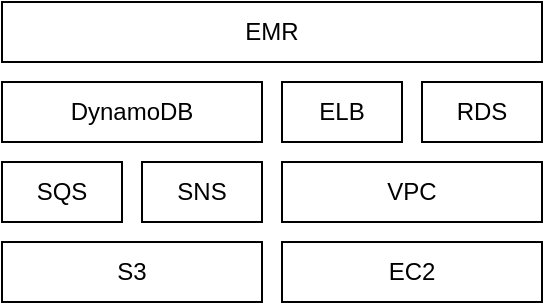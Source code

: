 <mxfile>
    <diagram id="vYezPKwIxq-dGJ8rWrJ6" name="AWSのS3、EC2ベースのアーキテクチャ">
        <mxGraphModel dx="1422" dy="830" grid="1" gridSize="10" guides="1" tooltips="1" connect="1" arrows="1" fold="1" page="1" pageScale="1" pageWidth="827" pageHeight="1169" math="0" shadow="0">
            <root>
                <mxCell id="BjzqX769QQeb5aLX8xWT-0"/>
                <mxCell id="BjzqX769QQeb5aLX8xWT-1" parent="BjzqX769QQeb5aLX8xWT-0"/>
                <mxCell id="BjzqX769QQeb5aLX8xWT-2" value="DynamoDB" style="rounded=0;whiteSpace=wrap;html=1;fillColor=none;" vertex="1" parent="BjzqX769QQeb5aLX8xWT-1">
                    <mxGeometry x="10" y="50" width="130" height="30" as="geometry"/>
                </mxCell>
                <mxCell id="BjzqX769QQeb5aLX8xWT-3" value="SQS" style="rounded=0;whiteSpace=wrap;html=1;fillColor=none;" vertex="1" parent="BjzqX769QQeb5aLX8xWT-1">
                    <mxGeometry x="10" y="90" width="60" height="30" as="geometry"/>
                </mxCell>
                <mxCell id="BjzqX769QQeb5aLX8xWT-4" value="SNS" style="rounded=0;whiteSpace=wrap;html=1;fillColor=none;" vertex="1" parent="BjzqX769QQeb5aLX8xWT-1">
                    <mxGeometry x="80" y="90" width="60" height="30" as="geometry"/>
                </mxCell>
                <mxCell id="BjzqX769QQeb5aLX8xWT-5" value="S3" style="rounded=0;whiteSpace=wrap;html=1;fillColor=none;" vertex="1" parent="BjzqX769QQeb5aLX8xWT-1">
                    <mxGeometry x="10" y="130" width="130" height="30" as="geometry"/>
                </mxCell>
                <mxCell id="BjzqX769QQeb5aLX8xWT-6" value="EMR" style="rounded=0;whiteSpace=wrap;html=1;fillColor=none;" vertex="1" parent="BjzqX769QQeb5aLX8xWT-1">
                    <mxGeometry x="10" y="10" width="270" height="30" as="geometry"/>
                </mxCell>
                <mxCell id="BjzqX769QQeb5aLX8xWT-14" value="ELB" style="rounded=0;whiteSpace=wrap;html=1;fillColor=none;" vertex="1" parent="BjzqX769QQeb5aLX8xWT-1">
                    <mxGeometry x="150" y="50" width="60" height="30" as="geometry"/>
                </mxCell>
                <mxCell id="BjzqX769QQeb5aLX8xWT-15" value="VPC" style="rounded=0;whiteSpace=wrap;html=1;fillColor=none;" vertex="1" parent="BjzqX769QQeb5aLX8xWT-1">
                    <mxGeometry x="150" y="90" width="130" height="30" as="geometry"/>
                </mxCell>
                <mxCell id="BjzqX769QQeb5aLX8xWT-16" value="RDS" style="rounded=0;whiteSpace=wrap;html=1;fillColor=none;" vertex="1" parent="BjzqX769QQeb5aLX8xWT-1">
                    <mxGeometry x="220" y="50" width="60" height="30" as="geometry"/>
                </mxCell>
                <mxCell id="BjzqX769QQeb5aLX8xWT-17" value="EC2" style="rounded=0;whiteSpace=wrap;html=1;fillColor=none;" vertex="1" parent="BjzqX769QQeb5aLX8xWT-1">
                    <mxGeometry x="150" y="130" width="130" height="30" as="geometry"/>
                </mxCell>
            </root>
        </mxGraphModel>
    </diagram>
    <diagram id="E19InVFVQH8Ij2LXXxHs" name="OpsWorksのスタックとレイヤー">
        <mxGraphModel dx="1422" dy="830" grid="1" gridSize="10" guides="1" tooltips="1" connect="1" arrows="1" fold="1" page="1" pageScale="1" pageWidth="827" pageHeight="1169" math="0" shadow="0">
            <root>
                <mxCell id="xmQQjSxu5PW7cRDxHbul-0"/>
                <mxCell id="xmQQjSxu5PW7cRDxHbul-1" parent="xmQQjSxu5PW7cRDxHbul-0"/>
                <mxCell id="xmQQjSxu5PW7cRDxHbul-19" value="DBレイヤー" style="rounded=0;whiteSpace=wrap;html=1;fillColor=none;verticalAlign=top;" parent="xmQQjSxu5PW7cRDxHbul-1" vertex="1">
                    <mxGeometry x="160" y="220" width="110" height="80" as="geometry"/>
                </mxCell>
                <mxCell id="xmQQjSxu5PW7cRDxHbul-16" value="Webレイヤー" style="rounded=0;whiteSpace=wrap;html=1;fillColor=none;verticalAlign=top;" parent="xmQQjSxu5PW7cRDxHbul-1" vertex="1">
                    <mxGeometry x="160" y="130" width="110" height="80" as="geometry"/>
                </mxCell>
                <mxCell id="xmQQjSxu5PW7cRDxHbul-21" value="開発スタック" style="rounded=0;whiteSpace=wrap;html=1;fillColor=none;verticalAlign=top;" parent="xmQQjSxu5PW7cRDxHbul-1" vertex="1">
                    <mxGeometry x="150" y="10" width="130" height="300" as="geometry"/>
                </mxCell>
                <mxCell id="xmQQjSxu5PW7cRDxHbul-3" value="LBレイヤー" style="rounded=0;whiteSpace=wrap;html=1;fillColor=none;verticalAlign=top;" parent="xmQQjSxu5PW7cRDxHbul-1" vertex="1">
                    <mxGeometry x="20" y="40" width="110" height="80" as="geometry"/>
                </mxCell>
                <mxCell id="xmQQjSxu5PW7cRDxHbul-2" value="" style="pointerEvents=1;shadow=0;dashed=0;html=1;strokeColor=none;fillColor=#4495D1;labelPosition=center;verticalLabelPosition=bottom;verticalAlign=top;align=center;outlineConnect=0;shape=mxgraph.veeam.cpu;" parent="xmQQjSxu5PW7cRDxHbul-1" vertex="1">
                    <mxGeometry x="55" y="70" width="40" height="40" as="geometry"/>
                </mxCell>
                <mxCell id="xmQQjSxu5PW7cRDxHbul-6" value="" style="pointerEvents=1;shadow=0;dashed=0;html=1;strokeColor=none;fillColor=#4495D1;labelPosition=center;verticalLabelPosition=bottom;verticalAlign=top;align=center;outlineConnect=0;shape=mxgraph.veeam.cpu;" parent="xmQQjSxu5PW7cRDxHbul-1" vertex="1">
                    <mxGeometry x="30" y="160" width="40" height="40" as="geometry"/>
                </mxCell>
                <mxCell id="xmQQjSxu5PW7cRDxHbul-7" value="Webレイヤー" style="rounded=0;whiteSpace=wrap;html=1;fillColor=none;verticalAlign=top;" parent="xmQQjSxu5PW7cRDxHbul-1" vertex="1">
                    <mxGeometry x="20" y="130" width="110" height="80" as="geometry"/>
                </mxCell>
                <mxCell id="xmQQjSxu5PW7cRDxHbul-8" value="" style="pointerEvents=1;shadow=0;dashed=0;html=1;strokeColor=none;fillColor=#4495D1;labelPosition=center;verticalLabelPosition=bottom;verticalAlign=top;align=center;outlineConnect=0;shape=mxgraph.veeam.cpu;" parent="xmQQjSxu5PW7cRDxHbul-1" vertex="1">
                    <mxGeometry x="80" y="160" width="40" height="40" as="geometry"/>
                </mxCell>
                <mxCell id="xmQQjSxu5PW7cRDxHbul-9" value="" style="pointerEvents=1;shadow=0;dashed=0;html=1;strokeColor=none;fillColor=#4495D1;labelPosition=center;verticalLabelPosition=bottom;verticalAlign=top;align=center;outlineConnect=0;shape=mxgraph.veeam.cpu;" parent="xmQQjSxu5PW7cRDxHbul-1" vertex="1">
                    <mxGeometry x="30" y="250" width="40" height="40" as="geometry"/>
                </mxCell>
                <mxCell id="xmQQjSxu5PW7cRDxHbul-10" value="DBレイヤー" style="rounded=0;whiteSpace=wrap;html=1;fillColor=none;verticalAlign=top;" parent="xmQQjSxu5PW7cRDxHbul-1" vertex="1">
                    <mxGeometry x="20" y="220" width="110" height="80" as="geometry"/>
                </mxCell>
                <mxCell id="xmQQjSxu5PW7cRDxHbul-11" value="" style="pointerEvents=1;shadow=0;dashed=0;html=1;strokeColor=none;fillColor=#4495D1;labelPosition=center;verticalLabelPosition=bottom;verticalAlign=top;align=center;outlineConnect=0;shape=mxgraph.veeam.cpu;" parent="xmQQjSxu5PW7cRDxHbul-1" vertex="1">
                    <mxGeometry x="80" y="250" width="40" height="40" as="geometry"/>
                </mxCell>
                <mxCell id="xmQQjSxu5PW7cRDxHbul-12" value="本番スタック" style="rounded=0;whiteSpace=wrap;html=1;fillColor=none;verticalAlign=top;" parent="xmQQjSxu5PW7cRDxHbul-1" vertex="1">
                    <mxGeometry x="10" y="10" width="130" height="300" as="geometry"/>
                </mxCell>
                <mxCell id="xmQQjSxu5PW7cRDxHbul-13" value="LBレイヤー" style="rounded=0;whiteSpace=wrap;html=1;fillColor=none;verticalAlign=top;" parent="xmQQjSxu5PW7cRDxHbul-1" vertex="1">
                    <mxGeometry x="160" y="40" width="110" height="80" as="geometry"/>
                </mxCell>
                <mxCell id="xmQQjSxu5PW7cRDxHbul-14" value="" style="pointerEvents=1;shadow=0;dashed=0;html=1;strokeColor=none;fillColor=#4495D1;labelPosition=center;verticalLabelPosition=bottom;verticalAlign=top;align=center;outlineConnect=0;shape=mxgraph.veeam.cpu;" parent="xmQQjSxu5PW7cRDxHbul-1" vertex="1">
                    <mxGeometry x="195" y="70" width="40" height="40" as="geometry"/>
                </mxCell>
                <mxCell id="xmQQjSxu5PW7cRDxHbul-15" value="" style="pointerEvents=1;shadow=0;dashed=0;html=1;strokeColor=none;fillColor=#4495D1;labelPosition=center;verticalLabelPosition=bottom;verticalAlign=top;align=center;outlineConnect=0;shape=mxgraph.veeam.cpu;" parent="xmQQjSxu5PW7cRDxHbul-1" vertex="1">
                    <mxGeometry x="195" y="160" width="40" height="40" as="geometry"/>
                </mxCell>
                <mxCell id="xmQQjSxu5PW7cRDxHbul-18" value="" style="pointerEvents=1;shadow=0;dashed=0;html=1;strokeColor=none;fillColor=#4495D1;labelPosition=center;verticalLabelPosition=bottom;verticalAlign=top;align=center;outlineConnect=0;shape=mxgraph.veeam.cpu;" parent="xmQQjSxu5PW7cRDxHbul-1" vertex="1">
                    <mxGeometry x="195" y="250" width="40" height="40" as="geometry"/>
                </mxCell>
            </root>
        </mxGraphModel>
    </diagram>
    <diagram id="ZskAnW4zReEhmuMch0XW" name="遅延キューとメッセージタイマー">
        &#xa;
        <mxGraphModel dx="1422" dy="830" grid="1" gridSize="10" guides="1" tooltips="1" connect="1" arrows="1" fold="1" page="1" pageScale="1" pageWidth="827" pageHeight="1169" math="0" shadow="0">
            &#xa;
            <root>
                &#xa;
                <mxCell id="XVKmj2zB3kkLzwyx2e51-0"/>
                &#xa;
                <mxCell id="XVKmj2zB3kkLzwyx2e51-1" parent="XVKmj2zB3kkLzwyx2e51-0"/>
                &#xa;
                <mxCell id="XIjcC6iuTJefocXB7Vz5-0" value="" style="endArrow=classic;html=1;" edge="1" parent="XVKmj2zB3kkLzwyx2e51-1">
                    &#xa;
                    <mxGeometry width="50" height="50" relative="1" as="geometry">
                        &#xa;
                        <mxPoint x="15" y="200" as="sourcePoint"/>
                        &#xa;
                        <mxPoint x="320" y="200" as="targetPoint"/>
                        &#xa;
                    </mxGeometry>
                    &#xa;
                </mxCell>
                &#xa;
                <mxCell id="XIjcC6iuTJefocXB7Vz5-1" value="" style="endArrow=classic;html=1;" edge="1" parent="XVKmj2zB3kkLzwyx2e51-1">
                    &#xa;
                    <mxGeometry width="50" height="50" relative="1" as="geometry">
                        &#xa;
                        <mxPoint x="40" y="59.5" as="sourcePoint"/>
                        &#xa;
                        <mxPoint x="80" y="59.5" as="targetPoint"/>
                        &#xa;
                    </mxGeometry>
                    &#xa;
                </mxCell>
                &#xa;
                <mxCell id="XIjcC6iuTJefocXB7Vz5-2" value="１" style="rounded=0;whiteSpace=wrap;html=1;fillColor=none;" vertex="1" parent="XVKmj2zB3kkLzwyx2e51-1">
                    &#xa;
                    <mxGeometry x="80" y="40" width="40" height="40" as="geometry"/>
                    &#xa;
                </mxCell>
                &#xa;
                <mxCell id="XIjcC6iuTJefocXB7Vz5-4" value="遅延キュー" style="text;html=1;strokeColor=none;fillColor=none;align=center;verticalAlign=middle;whiteSpace=wrap;rounded=0;" vertex="1" parent="XVKmj2zB3kkLzwyx2e51-1">
                    &#xa;
                    <mxGeometry x="10" y="10" width="70" height="20" as="geometry"/>
                    &#xa;
                </mxCell>
                &#xa;
                <mxCell id="XIjcC6iuTJefocXB7Vz5-6" value="２" style="rounded=0;whiteSpace=wrap;html=1;fillColor=none;" vertex="1" parent="XVKmj2zB3kkLzwyx2e51-1">
                    &#xa;
                    <mxGeometry x="80" y="90" width="40" height="40" as="geometry"/>
                    &#xa;
                </mxCell>
                &#xa;
                <mxCell id="XIjcC6iuTJefocXB7Vz5-7" value="３" style="rounded=0;whiteSpace=wrap;html=1;fillColor=none;" vertex="1" parent="XVKmj2zB3kkLzwyx2e51-1">
                    &#xa;
                    <mxGeometry x="80" y="140" width="40" height="40" as="geometry"/>
                    &#xa;
                </mxCell>
                &#xa;
                <mxCell id="XIjcC6iuTJefocXB7Vz5-8" value="" style="endArrow=classic;html=1;" edge="1" parent="XVKmj2zB3kkLzwyx2e51-1">
                    &#xa;
                    <mxGeometry width="50" height="50" relative="1" as="geometry">
                        &#xa;
                        <mxPoint x="40" y="110" as="sourcePoint"/>
                        &#xa;
                        <mxPoint x="80" y="110" as="targetPoint"/>
                        &#xa;
                    </mxGeometry>
                    &#xa;
                </mxCell>
                &#xa;
                <mxCell id="XIjcC6iuTJefocXB7Vz5-9" value="" style="endArrow=classic;html=1;" edge="1" parent="XVKmj2zB3kkLzwyx2e51-1">
                    &#xa;
                    <mxGeometry width="50" height="50" relative="1" as="geometry">
                        &#xa;
                        <mxPoint x="40" y="159.5" as="sourcePoint"/>
                        &#xa;
                        <mxPoint x="80" y="159.5" as="targetPoint"/>
                        &#xa;
                    </mxGeometry>
                    &#xa;
                </mxCell>
                &#xa;
                <mxCell id="XIjcC6iuTJefocXB7Vz5-10" value="" style="endArrow=none;dashed=1;html=1;dashPattern=1 3;strokeWidth=2;" edge="1" parent="XVKmj2zB3kkLzwyx2e51-1">
                    &#xa;
                    <mxGeometry width="50" height="50" relative="1" as="geometry">
                        &#xa;
                        <mxPoint x="130" y="240" as="sourcePoint"/>
                        &#xa;
                        <mxPoint x="130" y="30" as="targetPoint"/>
                        &#xa;
                    </mxGeometry>
                    &#xa;
                </mxCell>
                &#xa;
                <mxCell id="XIjcC6iuTJefocXB7Vz5-12" value="メッセージ追加" style="text;html=1;strokeColor=none;fillColor=none;align=center;verticalAlign=middle;whiteSpace=wrap;rounded=0;" vertex="1" parent="XVKmj2zB3kkLzwyx2e51-1">
                    &#xa;
                    <mxGeometry x="80" y="250" width="90" height="20" as="geometry"/>
                    &#xa;
                </mxCell>
                &#xa;
                <mxCell id="XIjcC6iuTJefocXB7Vz5-15" value="Delay Seconds" style="text;html=1;strokeColor=none;fillColor=none;align=center;verticalAlign=middle;whiteSpace=wrap;rounded=0;" vertex="1" parent="XVKmj2zB3kkLzwyx2e51-1">
                    &#xa;
                    <mxGeometry x="140" y="210" width="90" height="20" as="geometry"/>
                    &#xa;
                </mxCell>
                &#xa;
                <mxCell id="XIjcC6iuTJefocXB7Vz5-17" value="受信不可" style="endArrow=classic;startArrow=classic;html=1;" edge="1" parent="XVKmj2zB3kkLzwyx2e51-1">
                    &#xa;
                    <mxGeometry width="50" height="50" relative="1" as="geometry">
                        &#xa;
                        <mxPoint x="120" y="59.5" as="sourcePoint"/>
                        &#xa;
                        <mxPoint x="240" y="59.5" as="targetPoint"/>
                        &#xa;
                    </mxGeometry>
                    &#xa;
                </mxCell>
                &#xa;
                <mxCell id="XIjcC6iuTJefocXB7Vz5-19" value="受信不可" style="endArrow=classic;startArrow=classic;html=1;" edge="1" parent="XVKmj2zB3kkLzwyx2e51-1">
                    &#xa;
                    <mxGeometry width="50" height="50" relative="1" as="geometry">
                        &#xa;
                        <mxPoint x="120" y="109.5" as="sourcePoint"/>
                        &#xa;
                        <mxPoint x="240" y="109.5" as="targetPoint"/>
                        &#xa;
                    </mxGeometry>
                    &#xa;
                </mxCell>
                &#xa;
                <mxCell id="XIjcC6iuTJefocXB7Vz5-20" value="受信不可" style="endArrow=classic;startArrow=classic;html=1;" edge="1" parent="XVKmj2zB3kkLzwyx2e51-1">
                    &#xa;
                    <mxGeometry width="50" height="50" relative="1" as="geometry">
                        &#xa;
                        <mxPoint x="120" y="159.5" as="sourcePoint"/>
                        &#xa;
                        <mxPoint x="240" y="159.5" as="targetPoint"/>
                        &#xa;
                    </mxGeometry>
                    &#xa;
                </mxCell>
                &#xa;
                <mxCell id="XIjcC6iuTJefocXB7Vz5-21" value="" style="endArrow=none;dashed=1;html=1;dashPattern=1 3;strokeWidth=2;" edge="1" parent="XVKmj2zB3kkLzwyx2e51-1">
                    &#xa;
                    <mxGeometry width="50" height="50" relative="1" as="geometry">
                        &#xa;
                        <mxPoint x="240" y="240" as="sourcePoint"/>
                        &#xa;
                        <mxPoint x="240" y="30" as="targetPoint"/>
                        &#xa;
                    </mxGeometry>
                    &#xa;
                </mxCell>
                &#xa;
                <mxCell id="XIjcC6iuTJefocXB7Vz5-22" value="受信可" style="text;html=1;strokeColor=none;fillColor=none;align=center;verticalAlign=middle;whiteSpace=wrap;rounded=0;" vertex="1" parent="XVKmj2zB3kkLzwyx2e51-1">
                    &#xa;
                    <mxGeometry x="240" y="100" width="90" height="20" as="geometry"/>
                    &#xa;
                </mxCell>
                &#xa;
                <mxCell id="XIjcC6iuTJefocXB7Vz5-23" value="" style="endArrow=classic;html=1;" edge="1" parent="XVKmj2zB3kkLzwyx2e51-1">
                    &#xa;
                    <mxGeometry width="50" height="50" relative="1" as="geometry">
                        &#xa;
                        <mxPoint x="345" y="200" as="sourcePoint"/>
                        &#xa;
                        <mxPoint x="650" y="200" as="targetPoint"/>
                        &#xa;
                    </mxGeometry>
                    &#xa;
                </mxCell>
                &#xa;
                <mxCell id="XIjcC6iuTJefocXB7Vz5-24" value="" style="endArrow=classic;html=1;" edge="1" parent="XVKmj2zB3kkLzwyx2e51-1">
                    &#xa;
                    <mxGeometry width="50" height="50" relative="1" as="geometry">
                        &#xa;
                        <mxPoint x="370" y="59.5" as="sourcePoint"/>
                        &#xa;
                        <mxPoint x="410" y="59.5" as="targetPoint"/>
                        &#xa;
                    </mxGeometry>
                    &#xa;
                </mxCell>
                &#xa;
                <mxCell id="XIjcC6iuTJefocXB7Vz5-25" value="１" style="rounded=0;whiteSpace=wrap;html=1;fillColor=none;" vertex="1" parent="XVKmj2zB3kkLzwyx2e51-1">
                    &#xa;
                    <mxGeometry x="410" y="40" width="40" height="40" as="geometry"/>
                    &#xa;
                </mxCell>
                &#xa;
                <mxCell id="XIjcC6iuTJefocXB7Vz5-26" value="メッセージタイマー" style="text;html=1;strokeColor=none;fillColor=none;align=center;verticalAlign=middle;whiteSpace=wrap;rounded=0;" vertex="1" parent="XVKmj2zB3kkLzwyx2e51-1">
                    &#xa;
                    <mxGeometry x="340" y="10" width="110" height="20" as="geometry"/>
                    &#xa;
                </mxCell>
                &#xa;
                <mxCell id="XIjcC6iuTJefocXB7Vz5-27" value="２" style="rounded=0;whiteSpace=wrap;html=1;fillColor=none;" vertex="1" parent="XVKmj2zB3kkLzwyx2e51-1">
                    &#xa;
                    <mxGeometry x="410" y="90" width="40" height="40" as="geometry"/>
                    &#xa;
                </mxCell>
                &#xa;
                <mxCell id="XIjcC6iuTJefocXB7Vz5-28" value="３" style="rounded=0;whiteSpace=wrap;html=1;fillColor=none;" vertex="1" parent="XVKmj2zB3kkLzwyx2e51-1">
                    &#xa;
                    <mxGeometry x="410" y="140" width="40" height="40" as="geometry"/>
                    &#xa;
                </mxCell>
                &#xa;
                <mxCell id="XIjcC6iuTJefocXB7Vz5-29" value="" style="endArrow=classic;html=1;" edge="1" parent="XVKmj2zB3kkLzwyx2e51-1">
                    &#xa;
                    <mxGeometry width="50" height="50" relative="1" as="geometry">
                        &#xa;
                        <mxPoint x="370" y="110" as="sourcePoint"/>
                        &#xa;
                        <mxPoint x="410" y="110" as="targetPoint"/>
                        &#xa;
                    </mxGeometry>
                    &#xa;
                </mxCell>
                &#xa;
                <mxCell id="XIjcC6iuTJefocXB7Vz5-30" value="" style="endArrow=classic;html=1;" edge="1" parent="XVKmj2zB3kkLzwyx2e51-1">
                    &#xa;
                    <mxGeometry width="50" height="50" relative="1" as="geometry">
                        &#xa;
                        <mxPoint x="370" y="159.5" as="sourcePoint"/>
                        &#xa;
                        <mxPoint x="410" y="159.5" as="targetPoint"/>
                        &#xa;
                    </mxGeometry>
                    &#xa;
                </mxCell>
                &#xa;
                <mxCell id="XIjcC6iuTJefocXB7Vz5-31" value="" style="endArrow=none;dashed=1;html=1;dashPattern=1 3;strokeWidth=2;" edge="1" parent="XVKmj2zB3kkLzwyx2e51-1">
                    &#xa;
                    <mxGeometry width="50" height="50" relative="1" as="geometry">
                        &#xa;
                        <mxPoint x="460" y="240" as="sourcePoint"/>
                        &#xa;
                        <mxPoint x="460" y="30" as="targetPoint"/>
                        &#xa;
                    </mxGeometry>
                    &#xa;
                </mxCell>
                &#xa;
                <mxCell id="XIjcC6iuTJefocXB7Vz5-32" value="メッセージ追加" style="text;html=1;strokeColor=none;fillColor=none;align=center;verticalAlign=middle;whiteSpace=wrap;rounded=0;" vertex="1" parent="XVKmj2zB3kkLzwyx2e51-1">
                    &#xa;
                    <mxGeometry x="410" y="250" width="90" height="20" as="geometry"/>
                    &#xa;
                </mxCell>
                &#xa;
                <mxCell id="XIjcC6iuTJefocXB7Vz5-33" value="Message Timer" style="text;html=1;strokeColor=none;fillColor=none;align=center;verticalAlign=middle;whiteSpace=wrap;rounded=0;" vertex="1" parent="XVKmj2zB3kkLzwyx2e51-1">
                    &#xa;
                    <mxGeometry x="470" y="210" width="90" height="20" as="geometry"/>
                    &#xa;
                </mxCell>
                &#xa;
                <mxCell id="XIjcC6iuTJefocXB7Vz5-34" value="受信不可" style="endArrow=classic;startArrow=classic;html=1;" edge="1" parent="XVKmj2zB3kkLzwyx2e51-1">
                    &#xa;
                    <mxGeometry width="50" height="50" relative="1" as="geometry">
                        &#xa;
                        <mxPoint x="450" y="59.5" as="sourcePoint"/>
                        &#xa;
                        <mxPoint x="570" y="59.5" as="targetPoint"/>
                        &#xa;
                    </mxGeometry>
                    &#xa;
                </mxCell>
                &#xa;
                <mxCell id="XIjcC6iuTJefocXB7Vz5-37" value="" style="endArrow=none;dashed=1;html=1;dashPattern=1 3;strokeWidth=2;" edge="1" parent="XVKmj2zB3kkLzwyx2e51-1">
                    &#xa;
                    <mxGeometry width="50" height="50" relative="1" as="geometry">
                        &#xa;
                        <mxPoint x="570" y="240" as="sourcePoint"/>
                        &#xa;
                        <mxPoint x="570" y="30" as="targetPoint"/>
                        &#xa;
                    </mxGeometry>
                    &#xa;
                </mxCell>
                &#xa;
                <mxCell id="XIjcC6iuTJefocXB7Vz5-38" value="受信可" style="text;html=1;strokeColor=none;fillColor=none;align=center;verticalAlign=middle;whiteSpace=wrap;rounded=0;" vertex="1" parent="XVKmj2zB3kkLzwyx2e51-1">
                    &#xa;
                    <mxGeometry x="570" y="50" width="90" height="20" as="geometry"/>
                    &#xa;
                </mxCell>
                &#xa;
                <mxCell id="XIjcC6iuTJefocXB7Vz5-39" value="受信可" style="text;html=1;strokeColor=none;fillColor=none;align=center;verticalAlign=middle;whiteSpace=wrap;rounded=0;" vertex="1" parent="XVKmj2zB3kkLzwyx2e51-1">
                    &#xa;
                    <mxGeometry x="470" y="100" width="90" height="20" as="geometry"/>
                    &#xa;
                </mxCell>
                &#xa;
                <mxCell id="XIjcC6iuTJefocXB7Vz5-40" value="受信可" style="text;html=1;strokeColor=none;fillColor=none;align=center;verticalAlign=middle;whiteSpace=wrap;rounded=0;" vertex="1" parent="XVKmj2zB3kkLzwyx2e51-1">
                    &#xa;
                    <mxGeometry x="470" y="150" width="90" height="20" as="geometry"/>
                    &#xa;
                </mxCell>
                &#xa;
            </root>
            &#xa;
        </mxGraphModel>
        &#xa;
    </diagram>
    <diagram id="nWQcHyqigEhxeMRISxra" name="Redshiftの構成">
        &#xa;
        <mxGraphModel dx="1422" dy="830" grid="1" gridSize="10" guides="1" tooltips="1" connect="1" arrows="1" fold="1" page="1" pageScale="1" pageWidth="827" pageHeight="1169" math="0" shadow="0">
            &#xa;
            <root>
                &#xa;
                <mxCell id="GUm7zRhh-KJ9if9UynZF-0"/>
                &#xa;
                <mxCell id="GUm7zRhh-KJ9if9UynZF-1" parent="GUm7zRhh-KJ9if9UynZF-0"/>
                &#xa;
                <mxCell id="2W3m7iXVrk22qpuzCPFB-16" value="" style="rounded=0;whiteSpace=wrap;html=1;fillColor=none;" vertex="1" parent="GUm7zRhh-KJ9if9UynZF-1">
                    &#xa;
                    <mxGeometry x="20" y="20" width="660" height="370" as="geometry"/>
                    &#xa;
                </mxCell>
                &#xa;
                <mxCell id="2W3m7iXVrk22qpuzCPFB-0" value="" style="strokeWidth=2;html=1;shape=mxgraph.flowchart.database;whiteSpace=wrap;" vertex="1" parent="GUm7zRhh-KJ9if9UynZF-1">
                    &#xa;
                    <mxGeometry x="90" y="285" width="60" height="40" as="geometry"/>
                    &#xa;
                </mxCell>
                &#xa;
                <mxCell id="2W3m7iXVrk22qpuzCPFB-1" value="" style="strokeWidth=2;html=1;shape=mxgraph.flowchart.database;whiteSpace=wrap;" vertex="1" parent="GUm7zRhh-KJ9if9UynZF-1">
                    &#xa;
                    <mxGeometry x="130" y="315" width="60" height="40" as="geometry"/>
                    &#xa;
                </mxCell>
                &#xa;
                <mxCell id="2W3m7iXVrk22qpuzCPFB-2" value="" style="strokeWidth=2;html=1;shape=mxgraph.flowchart.database;whiteSpace=wrap;" vertex="1" parent="GUm7zRhh-KJ9if9UynZF-1">
                    &#xa;
                    <mxGeometry x="50" y="315" width="60" height="40" as="geometry"/>
                    &#xa;
                </mxCell>
                &#xa;
                <mxCell id="2W3m7iXVrk22qpuzCPFB-9" value="" style="strokeWidth=2;html=1;shape=mxgraph.flowchart.database;whiteSpace=wrap;" vertex="1" parent="GUm7zRhh-KJ9if9UynZF-1">
                    &#xa;
                    <mxGeometry x="240" y="285" width="60" height="40" as="geometry"/>
                    &#xa;
                </mxCell>
                &#xa;
                <mxCell id="2W3m7iXVrk22qpuzCPFB-10" value="" style="strokeWidth=2;html=1;shape=mxgraph.flowchart.database;whiteSpace=wrap;" vertex="1" parent="GUm7zRhh-KJ9if9UynZF-1">
                    &#xa;
                    <mxGeometry x="280" y="315" width="60" height="40" as="geometry"/>
                    &#xa;
                </mxCell>
                &#xa;
                <mxCell id="2W3m7iXVrk22qpuzCPFB-11" value="" style="strokeWidth=2;html=1;shape=mxgraph.flowchart.database;whiteSpace=wrap;" vertex="1" parent="GUm7zRhh-KJ9if9UynZF-1">
                    &#xa;
                    <mxGeometry x="200" y="315" width="60" height="40" as="geometry"/>
                    &#xa;
                </mxCell>
                &#xa;
                <mxCell id="2W3m7iXVrk22qpuzCPFB-15" value="" style="outlineConnect=0;dashed=0;verticalLabelPosition=bottom;verticalAlign=top;align=center;html=1;shape=mxgraph.aws3.redshift;fillColor=#2E73B8;gradientColor=none;" vertex="1" parent="GUm7zRhh-KJ9if9UynZF-1">
                    &#xa;
                    <mxGeometry x="10" y="10" width="50" height="50" as="geometry"/>
                    &#xa;
                </mxCell>
                &#xa;
                <mxCell id="2W3m7iXVrk22qpuzCPFB-18" value="コンピュートノード" style="rounded=0;whiteSpace=wrap;html=1;fillColor=none;verticalAlign=top;" vertex="1" parent="GUm7zRhh-KJ9if9UynZF-1">
                    &#xa;
                    <mxGeometry x="50" y="190" width="290" height="70" as="geometry"/>
                    &#xa;
                </mxCell>
                &#xa;
                <mxCell id="2W3m7iXVrk22qpuzCPFB-37" style="edgeStyle=orthogonalEdgeStyle;rounded=0;orthogonalLoop=1;jettySize=auto;html=1;exitX=0.5;exitY=1;exitDx=0;exitDy=0;entryX=0.5;entryY=0;entryDx=0;entryDy=0;entryPerimeter=0;" edge="1" parent="GUm7zRhh-KJ9if9UynZF-1" source="2W3m7iXVrk22qpuzCPFB-19" target="2W3m7iXVrk22qpuzCPFB-0">
                    &#xa;
                    <mxGeometry relative="1" as="geometry"/>
                    &#xa;
                </mxCell>
                &#xa;
                <mxCell id="2W3m7iXVrk22qpuzCPFB-19" value="スライス" style="rounded=0;whiteSpace=wrap;html=1;fillColor=none;verticalAlign=middle;" vertex="1" parent="GUm7zRhh-KJ9if9UynZF-1">
                    &#xa;
                    <mxGeometry x="60" y="220" width="130" height="30" as="geometry"/>
                    &#xa;
                </mxCell>
                &#xa;
                <mxCell id="2W3m7iXVrk22qpuzCPFB-38" value="" style="edgeStyle=orthogonalEdgeStyle;rounded=0;orthogonalLoop=1;jettySize=auto;html=1;entryX=0.5;entryY=0;entryDx=0;entryDy=0;entryPerimeter=0;" edge="1" parent="GUm7zRhh-KJ9if9UynZF-1" source="2W3m7iXVrk22qpuzCPFB-20" target="2W3m7iXVrk22qpuzCPFB-9">
                    &#xa;
                    <mxGeometry relative="1" as="geometry"/>
                    &#xa;
                </mxCell>
                &#xa;
                <mxCell id="2W3m7iXVrk22qpuzCPFB-20" value="スライス" style="rounded=0;whiteSpace=wrap;html=1;fillColor=none;verticalAlign=middle;" vertex="1" parent="GUm7zRhh-KJ9if9UynZF-1">
                    &#xa;
                    <mxGeometry x="205" y="220" width="130" height="30" as="geometry"/>
                    &#xa;
                </mxCell>
                &#xa;
                <mxCell id="2W3m7iXVrk22qpuzCPFB-35" style="edgeStyle=orthogonalEdgeStyle;rounded=0;orthogonalLoop=1;jettySize=auto;html=1;exitX=0.5;exitY=1;exitDx=0;exitDy=0;entryX=0.5;entryY=0;entryDx=0;entryDy=0;" edge="1" parent="GUm7zRhh-KJ9if9UynZF-1" source="2W3m7iXVrk22qpuzCPFB-25" target="2W3m7iXVrk22qpuzCPFB-18">
                    &#xa;
                    <mxGeometry relative="1" as="geometry">
                        &#xa;
                        <Array as="points">
                            &#xa;
                            <mxPoint x="350" y="180"/>
                            &#xa;
                            <mxPoint x="195" y="180"/>
                            &#xa;
                        </Array>
                        &#xa;
                    </mxGeometry>
                    &#xa;
                </mxCell>
                &#xa;
                <mxCell id="2W3m7iXVrk22qpuzCPFB-36" style="edgeStyle=orthogonalEdgeStyle;rounded=0;orthogonalLoop=1;jettySize=auto;html=1;exitX=0.5;exitY=1;exitDx=0;exitDy=0;entryX=0.5;entryY=0;entryDx=0;entryDy=0;" edge="1" parent="GUm7zRhh-KJ9if9UynZF-1" source="2W3m7iXVrk22qpuzCPFB-25" target="2W3m7iXVrk22qpuzCPFB-32">
                    &#xa;
                    <mxGeometry relative="1" as="geometry">
                        &#xa;
                        <Array as="points">
                            &#xa;
                            <mxPoint x="350" y="180"/>
                            &#xa;
                            <mxPoint x="505" y="180"/>
                            &#xa;
                        </Array>
                        &#xa;
                    </mxGeometry>
                    &#xa;
                </mxCell>
                &#xa;
                <mxCell id="2W3m7iXVrk22qpuzCPFB-25" value="リーダーノード" style="rounded=0;whiteSpace=wrap;html=1;fillColor=none;verticalAlign=top;" vertex="1" parent="GUm7zRhh-KJ9if9UynZF-1">
                    &#xa;
                    <mxGeometry x="230" y="40" width="240" height="130" as="geometry"/>
                    &#xa;
                </mxCell>
                &#xa;
                <mxCell id="2W3m7iXVrk22qpuzCPFB-26" value="" style="strokeWidth=2;html=1;shape=mxgraph.flowchart.database;whiteSpace=wrap;" vertex="1" parent="GUm7zRhh-KJ9if9UynZF-1">
                    &#xa;
                    <mxGeometry x="400" y="285" width="60" height="40" as="geometry"/>
                    &#xa;
                </mxCell>
                &#xa;
                <mxCell id="2W3m7iXVrk22qpuzCPFB-27" value="" style="strokeWidth=2;html=1;shape=mxgraph.flowchart.database;whiteSpace=wrap;" vertex="1" parent="GUm7zRhh-KJ9if9UynZF-1">
                    &#xa;
                    <mxGeometry x="440" y="315" width="60" height="40" as="geometry"/>
                    &#xa;
                </mxCell>
                &#xa;
                <mxCell id="2W3m7iXVrk22qpuzCPFB-28" value="" style="strokeWidth=2;html=1;shape=mxgraph.flowchart.database;whiteSpace=wrap;" vertex="1" parent="GUm7zRhh-KJ9if9UynZF-1">
                    &#xa;
                    <mxGeometry x="360" y="315" width="60" height="40" as="geometry"/>
                    &#xa;
                </mxCell>
                &#xa;
                <mxCell id="2W3m7iXVrk22qpuzCPFB-29" value="" style="strokeWidth=2;html=1;shape=mxgraph.flowchart.database;whiteSpace=wrap;" vertex="1" parent="GUm7zRhh-KJ9if9UynZF-1">
                    &#xa;
                    <mxGeometry x="550" y="285" width="60" height="40" as="geometry"/>
                    &#xa;
                </mxCell>
                &#xa;
                <mxCell id="2W3m7iXVrk22qpuzCPFB-30" value="" style="strokeWidth=2;html=1;shape=mxgraph.flowchart.database;whiteSpace=wrap;" vertex="1" parent="GUm7zRhh-KJ9if9UynZF-1">
                    &#xa;
                    <mxGeometry x="590" y="315" width="60" height="40" as="geometry"/>
                    &#xa;
                </mxCell>
                &#xa;
                <mxCell id="2W3m7iXVrk22qpuzCPFB-31" value="" style="strokeWidth=2;html=1;shape=mxgraph.flowchart.database;whiteSpace=wrap;" vertex="1" parent="GUm7zRhh-KJ9if9UynZF-1">
                    &#xa;
                    <mxGeometry x="510" y="315" width="60" height="40" as="geometry"/>
                    &#xa;
                </mxCell>
                &#xa;
                <mxCell id="2W3m7iXVrk22qpuzCPFB-32" value="コンピュートノード" style="rounded=0;whiteSpace=wrap;html=1;fillColor=none;verticalAlign=top;" vertex="1" parent="GUm7zRhh-KJ9if9UynZF-1">
                    &#xa;
                    <mxGeometry x="360" y="190" width="290" height="70" as="geometry"/>
                    &#xa;
                </mxCell>
                &#xa;
                <mxCell id="2W3m7iXVrk22qpuzCPFB-39" style="edgeStyle=orthogonalEdgeStyle;rounded=0;orthogonalLoop=1;jettySize=auto;html=1;exitX=0.5;exitY=1;exitDx=0;exitDy=0;entryX=0.5;entryY=0;entryDx=0;entryDy=0;entryPerimeter=0;" edge="1" parent="GUm7zRhh-KJ9if9UynZF-1" source="2W3m7iXVrk22qpuzCPFB-33" target="2W3m7iXVrk22qpuzCPFB-26">
                    &#xa;
                    <mxGeometry relative="1" as="geometry"/>
                    &#xa;
                </mxCell>
                &#xa;
                <mxCell id="2W3m7iXVrk22qpuzCPFB-33" value="スライス" style="rounded=0;whiteSpace=wrap;html=1;fillColor=none;verticalAlign=middle;" vertex="1" parent="GUm7zRhh-KJ9if9UynZF-1">
                    &#xa;
                    <mxGeometry x="370" y="220" width="130" height="30" as="geometry"/>
                    &#xa;
                </mxCell>
                &#xa;
                <mxCell id="2W3m7iXVrk22qpuzCPFB-40" style="edgeStyle=orthogonalEdgeStyle;rounded=0;orthogonalLoop=1;jettySize=auto;html=1;exitX=0.5;exitY=1;exitDx=0;exitDy=0;entryX=0.5;entryY=0;entryDx=0;entryDy=0;entryPerimeter=0;" edge="1" parent="GUm7zRhh-KJ9if9UynZF-1" source="2W3m7iXVrk22qpuzCPFB-34" target="2W3m7iXVrk22qpuzCPFB-29">
                    &#xa;
                    <mxGeometry relative="1" as="geometry"/>
                    &#xa;
                </mxCell>
                &#xa;
                <mxCell id="2W3m7iXVrk22qpuzCPFB-34" value="スライス" style="rounded=0;whiteSpace=wrap;html=1;fillColor=none;verticalAlign=middle;" vertex="1" parent="GUm7zRhh-KJ9if9UynZF-1">
                    &#xa;
                    <mxGeometry x="510" y="220" width="130" height="30" as="geometry"/>
                    &#xa;
                </mxCell>
                &#xa;
                <mxCell id="2W3m7iXVrk22qpuzCPFB-12" value="" style="strokeWidth=2;html=1;shape=mxgraph.flowchart.database;whiteSpace=wrap;" vertex="1" parent="GUm7zRhh-KJ9if9UynZF-1">
                    &#xa;
                    <mxGeometry x="320" y="80" width="60" height="40" as="geometry"/>
                    &#xa;
                </mxCell>
                &#xa;
                <mxCell id="2W3m7iXVrk22qpuzCPFB-13" value="" style="strokeWidth=2;html=1;shape=mxgraph.flowchart.database;whiteSpace=wrap;" vertex="1" parent="GUm7zRhh-KJ9if9UynZF-1">
                    &#xa;
                    <mxGeometry x="360" y="110" width="60" height="40" as="geometry"/>
                    &#xa;
                </mxCell>
                &#xa;
                <mxCell id="2W3m7iXVrk22qpuzCPFB-14" value="" style="strokeWidth=2;html=1;shape=mxgraph.flowchart.database;whiteSpace=wrap;" vertex="1" parent="GUm7zRhh-KJ9if9UynZF-1">
                    &#xa;
                    <mxGeometry x="280" y="110" width="60" height="40" as="geometry"/>
                    &#xa;
                </mxCell>
                &#xa;
                <mxCell id="2W3m7iXVrk22qpuzCPFB-41" value="Redshiftクラスタ" style="text;html=1;strokeColor=none;fillColor=none;align=center;verticalAlign=middle;whiteSpace=wrap;rounded=0;" vertex="1" parent="GUm7zRhh-KJ9if9UynZF-1">
                    &#xa;
                    <mxGeometry x="60" y="25" width="110" height="20" as="geometry"/>
                    &#xa;
                </mxCell>
                &#xa;
            </root>
            &#xa;
        </mxGraphModel>
        &#xa;
    </diagram>
    <diagram id="3937Sx6mrg3jVrlZ0Cja" name="Auroraの構成要素">
        &#xa;
        <mxGraphModel dx="1422" dy="830" grid="1" gridSize="10" guides="1" tooltips="1" connect="1" arrows="1" fold="1" page="1" pageScale="1" pageWidth="827" pageHeight="1169" math="0" shadow="0">
            &#xa;
            <root>
                &#xa;
                <mxCell id="t3JRFxsmLGdS5MA3n8nu-0"/>
                &#xa;
                <mxCell id="t3JRFxsmLGdS5MA3n8nu-1" parent="t3JRFxsmLGdS5MA3n8nu-0"/>
                &#xa;
                <mxCell id="t3JRFxsmLGdS5MA3n8nu-26" value="Availability zone" style="outlineConnect=0;gradientColor=none;html=1;whiteSpace=wrap;fontSize=12;fontStyle=0;shape=mxgraph.aws4.group;grIcon=mxgraph.aws4.group_availability_zone;strokeColor=#E8E8E8;fillColor=none;verticalAlign=top;align=left;spacingLeft=30;fontColor=#E8E8E8;dashed=1;" parent="t3JRFxsmLGdS5MA3n8nu-1" vertex="1">
                    &#xa;
                    <mxGeometry x="200" y="40" width="170" height="380" as="geometry"/>
                    &#xa;
                </mxCell>
                &#xa;
                <mxCell id="t3JRFxsmLGdS5MA3n8nu-15" value="" style="rounded=0;whiteSpace=wrap;html=1;fontColor=#999999;fillColor=none;" parent="t3JRFxsmLGdS5MA3n8nu-1" vertex="1">
                    &#xa;
                    <mxGeometry x="40" y="80" width="510" height="330" as="geometry"/>
                    &#xa;
                </mxCell>
                &#xa;
                <mxCell id="t3JRFxsmLGdS5MA3n8nu-2" value="Region" style="outlineConnect=0;gradientColor=none;html=1;whiteSpace=wrap;fontSize=12;fontStyle=0;shape=mxgraph.aws4.group;grIcon=mxgraph.aws4.group_region;strokeColor=#B6BABF;fillColor=none;verticalAlign=top;align=left;spacingLeft=30;fontColor=#B6BABF;dashed=1;" parent="t3JRFxsmLGdS5MA3n8nu-1" vertex="1">
                    &#xa;
                    <mxGeometry x="10" y="10" width="560" height="420" as="geometry"/>
                    &#xa;
                </mxCell>
                &#xa;
                <mxCell id="t3JRFxsmLGdS5MA3n8nu-3" value="Availability zone" style="outlineConnect=0;gradientColor=none;html=1;whiteSpace=wrap;fontSize=12;fontStyle=0;shape=mxgraph.aws4.group;grIcon=mxgraph.aws4.group_availability_zone;strokeColor=#E8E8E8;fillColor=none;verticalAlign=top;align=left;spacingLeft=30;fontColor=#E8E8E8;dashed=1;" parent="t3JRFxsmLGdS5MA3n8nu-1" vertex="1">
                    &#xa;
                    <mxGeometry x="20" y="40" width="170" height="380" as="geometry"/>
                    &#xa;
                </mxCell>
                &#xa;
                <mxCell id="t3JRFxsmLGdS5MA3n8nu-10" value="" style="strokeWidth=2;html=1;shape=mxgraph.flowchart.database;whiteSpace=wrap;fontColor=#999999;" parent="t3JRFxsmLGdS5MA3n8nu-1" vertex="1">
                    &#xa;
                    <mxGeometry x="60" y="360" width="50" height="30" as="geometry"/>
                    &#xa;
                </mxCell>
                &#xa;
                <mxCell id="t3JRFxsmLGdS5MA3n8nu-11" value="" style="strokeWidth=2;html=1;shape=mxgraph.flowchart.database;whiteSpace=wrap;fontColor=#999999;" parent="t3JRFxsmLGdS5MA3n8nu-1" vertex="1">
                    &#xa;
                    <mxGeometry x="120" y="360" width="50" height="30" as="geometry"/>
                    &#xa;
                </mxCell>
                &#xa;
                <mxCell id="t3JRFxsmLGdS5MA3n8nu-14" value="" style="points=[[0,0,0],[0.25,0,0],[0.5,0,0],[0.75,0,0],[1,0,0],[0,1,0],[0.25,1,0],[0.5,1,0],[0.75,1,0],[1,1,0],[0,0.25,0],[0,0.5,0],[0,0.75,0],[1,0.25,0],[1,0.5,0],[1,0.75,0]];outlineConnect=0;fontColor=#232F3E;gradientColor=#4D72F3;gradientDirection=north;fillColor=#3334B9;strokeColor=#ffffff;dashed=0;verticalLabelPosition=bottom;verticalAlign=top;align=center;html=1;fontSize=12;fontStyle=0;aspect=fixed;shape=mxgraph.aws4.resourceIcon;resIcon=mxgraph.aws4.aurora;" parent="t3JRFxsmLGdS5MA3n8nu-1" vertex="1">
                    &#xa;
                    <mxGeometry x="30" y="70" width="50" height="50" as="geometry"/>
                    &#xa;
                </mxCell>
                &#xa;
                <mxCell id="t3JRFxsmLGdS5MA3n8nu-57" style="edgeStyle=orthogonalEdgeStyle;rounded=0;orthogonalLoop=1;jettySize=auto;html=1;exitX=0.5;exitY=0.98;exitDx=0;exitDy=0;exitPerimeter=0;fontColor=#999999;" parent="t3JRFxsmLGdS5MA3n8nu-1" source="t3JRFxsmLGdS5MA3n8nu-18" target="t3JRFxsmLGdS5MA3n8nu-24" edge="1">
                    &#xa;
                    <mxGeometry relative="1" as="geometry"/>
                    &#xa;
                </mxCell>
                &#xa;
                <mxCell id="t3JRFxsmLGdS5MA3n8nu-18" value="" style="outlineConnect=0;dashed=0;verticalLabelPosition=bottom;verticalAlign=top;align=center;html=1;shape=mxgraph.aws3.rds_db_instance;fillColor=#2E73B8;gradientColor=none;fontColor=#999999;" parent="t3JRFxsmLGdS5MA3n8nu-1" vertex="1">
                    &#xa;
                    <mxGeometry x="95" y="130" width="40" height="40" as="geometry"/>
                    &#xa;
                </mxCell>
                &#xa;
                <mxCell id="t3JRFxsmLGdS5MA3n8nu-59" style="edgeStyle=orthogonalEdgeStyle;rounded=0;orthogonalLoop=1;jettySize=auto;html=1;entryX=0.5;entryY=0;entryDx=0;entryDy=0;fontColor=#999999;" parent="t3JRFxsmLGdS5MA3n8nu-1" source="t3JRFxsmLGdS5MA3n8nu-19" target="t3JRFxsmLGdS5MA3n8nu-35" edge="1">
                    &#xa;
                    <mxGeometry relative="1" as="geometry"/>
                    &#xa;
                </mxCell>
                &#xa;
                <mxCell id="t3JRFxsmLGdS5MA3n8nu-19" value="" style="outlineConnect=0;dashed=0;verticalLabelPosition=bottom;verticalAlign=top;align=center;html=1;shape=mxgraph.aws3.rds_db_instance_read_replica;fillColor=#2E73B8;gradientColor=none;fontColor=#999999;" parent="t3JRFxsmLGdS5MA3n8nu-1" vertex="1">
                    &#xa;
                    <mxGeometry x="265" y="130" width="40" height="40" as="geometry"/>
                    &#xa;
                </mxCell>
                &#xa;
                <mxCell id="t3JRFxsmLGdS5MA3n8nu-21" value="&lt;span style=&quot;color: rgb(153 , 153 , 153) ; font-family: &amp;#34;helvetica&amp;#34; ; font-size: 12px ; font-style: normal ; font-weight: 400 ; letter-spacing: normal ; text-align: center ; text-indent: 0px ; text-transform: none ; word-spacing: 0px ; display: inline ; float: none&quot;&gt;Auroraクラスタ&lt;/span&gt;" style="text;html=1;strokeColor=none;fillColor=none;align=center;verticalAlign=middle;whiteSpace=wrap;rounded=0;fontColor=#999999;" parent="t3JRFxsmLGdS5MA3n8nu-1" vertex="1">
                    &#xa;
                    <mxGeometry x="80" y="80" width="100" height="20" as="geometry"/>
                    &#xa;
                </mxCell>
                &#xa;
                <mxCell id="t3JRFxsmLGdS5MA3n8nu-22" value="Transaction&lt;span style=&quot;color: rgba(0 , 0 , 0 , 0) ; font-family: monospace ; font-size: 0px&quot;&gt;%3CmxGraphModel%3E%3Croot%3E%3CmxCell%20id%3D%220%22%2F%3E%3CmxCell%20id%3D%221%22%20parent%3D%220%22%2F%3E%3CmxCell%20id%3D%222%22%20value%3D%22SQL%20Execute%22%20style%3D%22rounded%3D0%3BwhiteSpace%3Dwrap%3Bhtml%3D1%3BfontColor%3D%23999999%3B%22%20vertex%3D%221%22%20parent%3D%221%22%3E%3CmxGeometry%20x%3D%2250%22%20y%3D%22190%22%20width%3D%22110%22%20height%3D%2230%22%20as%3D%22geometry%22%2F%3E%3C%2FmxCell%3E%3C%2Froot%3E%3C%2FmxGraphModel%3E&lt;/span&gt;" style="rounded=0;whiteSpace=wrap;html=1;fontColor=#999999;" parent="t3JRFxsmLGdS5MA3n8nu-1" vertex="1">
                    &#xa;
                    <mxGeometry x="50" y="220" width="130" height="30" as="geometry"/>
                    &#xa;
                </mxCell>
                &#xa;
                <mxCell id="t3JRFxsmLGdS5MA3n8nu-23" value="Cache" style="rounded=0;whiteSpace=wrap;html=1;fontColor=#999999;" parent="t3JRFxsmLGdS5MA3n8nu-1" vertex="1">
                    &#xa;
                    <mxGeometry x="50" y="270" width="130" height="30" as="geometry"/>
                    &#xa;
                </mxCell>
                &#xa;
                <mxCell id="t3JRFxsmLGdS5MA3n8nu-24" value="クラスタボリューム" style="rounded=0;whiteSpace=wrap;html=1;fillColor=none;fontColor=#999999;align=left;verticalAlign=top;" parent="t3JRFxsmLGdS5MA3n8nu-1" vertex="1">
                    &#xa;
                    <mxGeometry x="50" y="320" width="130" height="80" as="geometry"/>
                    &#xa;
                </mxCell>
                &#xa;
                <mxCell id="t3JRFxsmLGdS5MA3n8nu-27" value="SQL Execute" style="rounded=0;whiteSpace=wrap;html=1;fontColor=#999999;" parent="t3JRFxsmLGdS5MA3n8nu-1" vertex="1">
                    &#xa;
                    <mxGeometry x="220" y="190" width="130" height="30" as="geometry"/>
                    &#xa;
                </mxCell>
                &#xa;
                <mxCell id="t3JRFxsmLGdS5MA3n8nu-28" value="" style="strokeWidth=2;html=1;shape=mxgraph.flowchart.database;whiteSpace=wrap;fontColor=#999999;" parent="t3JRFxsmLGdS5MA3n8nu-1" vertex="1">
                    &#xa;
                    <mxGeometry x="230" y="360" width="50" height="30" as="geometry"/>
                    &#xa;
                </mxCell>
                &#xa;
                <mxCell id="t3JRFxsmLGdS5MA3n8nu-29" value="" style="strokeWidth=2;html=1;shape=mxgraph.flowchart.database;whiteSpace=wrap;fontColor=#999999;" parent="t3JRFxsmLGdS5MA3n8nu-1" vertex="1">
                    &#xa;
                    <mxGeometry x="290" y="360" width="50" height="30" as="geometry"/>
                    &#xa;
                </mxCell>
                &#xa;
                <mxCell id="t3JRFxsmLGdS5MA3n8nu-33" value="Transaction&lt;span style=&quot;color: rgba(0 , 0 , 0 , 0) ; font-family: monospace ; font-size: 0px&quot;&gt;%3CmxGraphModel%3E%3Croot%3E%3CmxCell%20id%3D%220%22%2F%3E%3CmxCell%20id%3D%221%22%20parent%3D%220%22%2F%3E%3CmxCell%20id%3D%222%22%20value%3D%22SQL%20Execute%22%20style%3D%22rounded%3D0%3BwhiteSpace%3Dwrap%3Bhtml%3D1%3BfontColor%3D%23999999%3B%22%20vertex%3D%221%22%20parent%3D%221%22%3E%3CmxGeometry%20x%3D%2250%22%20y%3D%22190%22%20width%3D%22110%22%20height%3D%2230%22%20as%3D%22geometry%22%2F%3E%3C%2FmxCell%3E%3C%2Froot%3E%3C%2FmxGraphModel%3E&lt;/span&gt;" style="rounded=0;whiteSpace=wrap;html=1;fontColor=#999999;" parent="t3JRFxsmLGdS5MA3n8nu-1" vertex="1">
                    &#xa;
                    <mxGeometry x="220" y="220" width="130" height="30" as="geometry"/>
                    &#xa;
                </mxCell>
                &#xa;
                <mxCell id="t3JRFxsmLGdS5MA3n8nu-34" value="Cache" style="rounded=0;whiteSpace=wrap;html=1;fontColor=#999999;" parent="t3JRFxsmLGdS5MA3n8nu-1" vertex="1">
                    &#xa;
                    <mxGeometry x="220" y="270" width="130" height="30" as="geometry"/>
                    &#xa;
                </mxCell>
                &#xa;
                <mxCell id="t3JRFxsmLGdS5MA3n8nu-35" value="クラスタボリューム" style="rounded=0;whiteSpace=wrap;html=1;fillColor=none;fontColor=#999999;align=left;verticalAlign=top;" parent="t3JRFxsmLGdS5MA3n8nu-1" vertex="1">
                    &#xa;
                    <mxGeometry x="220" y="320" width="130" height="80" as="geometry"/>
                    &#xa;
                </mxCell>
                &#xa;
                <mxCell id="t3JRFxsmLGdS5MA3n8nu-46" value="Availability zone" style="outlineConnect=0;gradientColor=none;html=1;whiteSpace=wrap;fontSize=12;fontStyle=0;shape=mxgraph.aws4.group;grIcon=mxgraph.aws4.group_availability_zone;strokeColor=#E8E8E8;fillColor=none;verticalAlign=top;align=left;spacingLeft=30;fontColor=#E8E8E8;dashed=1;" parent="t3JRFxsmLGdS5MA3n8nu-1" vertex="1">
                    &#xa;
                    <mxGeometry x="380" y="40" width="180" height="380" as="geometry"/>
                    &#xa;
                </mxCell>
                &#xa;
                <mxCell id="t3JRFxsmLGdS5MA3n8nu-48" value="" style="strokeWidth=2;html=1;shape=mxgraph.flowchart.database;whiteSpace=wrap;fontColor=#999999;" parent="t3JRFxsmLGdS5MA3n8nu-1" vertex="1">
                    &#xa;
                    <mxGeometry x="410" y="360" width="50" height="30" as="geometry"/>
                    &#xa;
                </mxCell>
                &#xa;
                <mxCell id="t3JRFxsmLGdS5MA3n8nu-49" value="" style="strokeWidth=2;html=1;shape=mxgraph.flowchart.database;whiteSpace=wrap;fontColor=#999999;" parent="t3JRFxsmLGdS5MA3n8nu-1" vertex="1">
                    &#xa;
                    <mxGeometry x="470" y="360" width="50" height="30" as="geometry"/>
                    &#xa;
                </mxCell>
                &#xa;
                <mxCell id="t3JRFxsmLGdS5MA3n8nu-55" value="クラスタボリューム" style="rounded=0;whiteSpace=wrap;html=1;fillColor=none;fontColor=#999999;align=left;verticalAlign=top;" parent="t3JRFxsmLGdS5MA3n8nu-1" vertex="1">
                    &#xa;
                    <mxGeometry x="400" y="320" width="130" height="80" as="geometry"/>
                    &#xa;
                </mxCell>
                &#xa;
                <mxCell id="t3JRFxsmLGdS5MA3n8nu-58" style="edgeStyle=orthogonalEdgeStyle;rounded=0;orthogonalLoop=1;jettySize=auto;html=1;entryX=0.5;entryY=0;entryDx=0;entryDy=0;fontColor=#999999;" parent="t3JRFxsmLGdS5MA3n8nu-1" source="t3JRFxsmLGdS5MA3n8nu-56" target="t3JRFxsmLGdS5MA3n8nu-55" edge="1">
                    &#xa;
                    <mxGeometry relative="1" as="geometry"/>
                    &#xa;
                </mxCell>
                &#xa;
                <mxCell id="t3JRFxsmLGdS5MA3n8nu-56" value="" style="outlineConnect=0;dashed=0;verticalLabelPosition=bottom;verticalAlign=top;align=center;html=1;shape=mxgraph.aws3.rds_db_instance_read_replica;fillColor=#2E73B8;gradientColor=none;fontColor=#999999;" parent="t3JRFxsmLGdS5MA3n8nu-1" vertex="1">
                    &#xa;
                    <mxGeometry x="445" y="130" width="40" height="40" as="geometry"/>
                    &#xa;
                </mxCell>
                &#xa;
                <mxCell id="t3JRFxsmLGdS5MA3n8nu-4" value="SQL Execute" style="rounded=0;whiteSpace=wrap;html=1;fontColor=#999999;" parent="t3JRFxsmLGdS5MA3n8nu-1" vertex="1">
                    &#xa;
                    <mxGeometry x="50" y="190" width="130" height="30" as="geometry"/>
                    &#xa;
                </mxCell>
                &#xa;
                <mxCell id="t3JRFxsmLGdS5MA3n8nu-47" value="SQL Execute" style="rounded=0;whiteSpace=wrap;html=1;fontColor=#999999;" parent="t3JRFxsmLGdS5MA3n8nu-1" vertex="1">
                    &#xa;
                    <mxGeometry x="400" y="190" width="130" height="30" as="geometry"/>
                    &#xa;
                </mxCell>
                &#xa;
                <mxCell id="t3JRFxsmLGdS5MA3n8nu-53" value="Transaction&lt;span style=&quot;color: rgba(0 , 0 , 0 , 0) ; font-family: monospace ; font-size: 0px&quot;&gt;%3CmxGraphModel%3E%3Croot%3E%3CmxCell%20id%3D%220%22%2F%3E%3CmxCell%20id%3D%221%22%20parent%3D%220%22%2F%3E%3CmxCell%20id%3D%222%22%20value%3D%22SQL%20Execute%22%20style%3D%22rounded%3D0%3BwhiteSpace%3Dwrap%3Bhtml%3D1%3BfontColor%3D%23999999%3B%22%20vertex%3D%221%22%20parent%3D%221%22%3E%3CmxGeometry%20x%3D%2250%22%20y%3D%22190%22%20width%3D%22110%22%20height%3D%2230%22%20as%3D%22geometry%22%2F%3E%3C%2FmxCell%3E%3C%2Froot%3E%3C%2FmxGraphModel%3E&lt;/span&gt;" style="rounded=0;whiteSpace=wrap;html=1;fontColor=#999999;" parent="t3JRFxsmLGdS5MA3n8nu-1" vertex="1">
                    &#xa;
                    <mxGeometry x="400" y="220" width="130" height="30" as="geometry"/>
                    &#xa;
                </mxCell>
                &#xa;
                <mxCell id="t3JRFxsmLGdS5MA3n8nu-54" value="Cache" style="rounded=0;whiteSpace=wrap;html=1;fontColor=#999999;" parent="t3JRFxsmLGdS5MA3n8nu-1" vertex="1">
                    &#xa;
                    <mxGeometry x="400" y="270" width="130" height="30" as="geometry"/>
                    &#xa;
                </mxCell>
                &#xa;
            </root>
            &#xa;
        </mxGraphModel>
        &#xa;
    </diagram>
    <diagram id="vu3ZDydbV9aOx110c9WJ" name="Storage Gateway">
        &#xa;
        <mxGraphModel dx="1422" dy="830" grid="1" gridSize="10" guides="1" tooltips="1" connect="1" arrows="1" fold="1" page="1" pageScale="1" pageWidth="827" pageHeight="1169" math="0" shadow="0">
            &#xa;
            <root>
                &#xa;
                <mxCell id="IOKurdRcrIk726-1JUdn-0"/>
                &#xa;
                <mxCell id="IOKurdRcrIk726-1JUdn-1" parent="IOKurdRcrIk726-1JUdn-0"/>
                &#xa;
                <mxCell id="IOKurdRcrIk726-1JUdn-4" value="企業データセンター" style="rounded=1;arcSize=10;dashed=0;fillColor=none;gradientColor=none;strokeWidth=2;fontColor=#999999;verticalAlign=top;" parent="IOKurdRcrIk726-1JUdn-1" vertex="1">
                    &#xa;
                    <mxGeometry x="10" y="30" width="180" height="170" as="geometry"/>
                    &#xa;
                </mxCell>
                &#xa;
                <mxCell id="IOKurdRcrIk726-1JUdn-5" value="" style="dashed=0;html=1;shape=mxgraph.aws3.corporate_data_center;fillColor=#7D7C7C;gradientColor=none;dashed=0;" parent="IOKurdRcrIk726-1JUdn-1" vertex="1">
                    &#xa;
                    <mxGeometry x="30" y="10" width="30" height="42" as="geometry"/>
                    &#xa;
                </mxCell>
                &#xa;
                <mxCell id="IOKurdRcrIk726-1JUdn-10" value="" style="rounded=1;arcSize=10;dashed=0;fillColor=none;gradientColor=none;strokeWidth=2;fontColor=#999999;" parent="IOKurdRcrIk726-1JUdn-1" vertex="1">
                    &#xa;
                    <mxGeometry x="380" y="30" width="190" height="170" as="geometry"/>
                    &#xa;
                </mxCell>
                &#xa;
                <mxCell id="IOKurdRcrIk726-1JUdn-11" value="" style="dashed=0;html=1;shape=mxgraph.aws3.cloud;fillColor=#F58536;gradientColor=none;dashed=0;fontColor=#999999;" parent="IOKurdRcrIk726-1JUdn-1" vertex="1">
                    &#xa;
                    <mxGeometry x="400" y="10" width="52" height="36" as="geometry"/>
                    &#xa;
                </mxCell>
                &#xa;
                <mxCell id="IOKurdRcrIk726-1JUdn-14" value="" style="outlineConnect=0;dashed=0;verticalLabelPosition=bottom;verticalAlign=top;align=center;html=1;shape=mxgraph.aws3.internet_2;fillColor=#D2D3D3;gradientColor=none;fontColor=#999999;" parent="IOKurdRcrIk726-1JUdn-1" vertex="1">
                    &#xa;
                    <mxGeometry x="250.5" y="10" width="79.5" height="54" as="geometry"/>
                    &#xa;
                </mxCell>
                &#xa;
                <mxCell id="IOKurdRcrIk726-1JUdn-19" style="edgeStyle=orthogonalEdgeStyle;rounded=0;orthogonalLoop=1;jettySize=auto;html=1;entryX=0;entryY=0.5;entryDx=0;entryDy=0;entryPerimeter=0;fontColor=#999999;" parent="IOKurdRcrIk726-1JUdn-1" source="IOKurdRcrIk726-1JUdn-8" target="IOKurdRcrIk726-1JUdn-17" edge="1">
                    &#xa;
                    <mxGeometry relative="1" as="geometry"/>
                    &#xa;
                </mxCell>
                &#xa;
                <mxCell id="IOKurdRcrIk726-1JUdn-8" value="Traditional&lt;br&gt;セーバー" style="pointerEvents=1;shadow=0;dashed=0;html=1;strokeColor=none;labelPosition=center;verticalLabelPosition=bottom;verticalAlign=top;outlineConnect=0;align=center;shape=mxgraph.office.servers.server_generic;fillColor=#CCCBCB;fontColor=#999999;" parent="IOKurdRcrIk726-1JUdn-1" vertex="1">
                    &#xa;
                    <mxGeometry x="50" y="79" width="27" height="52" as="geometry"/>
                    &#xa;
                </mxCell>
                &#xa;
                <mxCell id="IOKurdRcrIk726-1JUdn-17" value="&lt;font color=&quot;#999999&quot;&gt;S3 Glacier&lt;/font&gt;" style="points=[[0,0,0],[0.25,0,0],[0.5,0,0],[0.75,0,0],[1,0,0],[0,1,0],[0.25,1,0],[0.5,1,0],[0.75,1,0],[1,1,0],[0,0.25,0],[0,0.5,0],[0,0.75,0],[1,0.25,0],[1,0.5,0],[1,0.75,0]];outlineConnect=0;fontColor=#232F3E;gradientColor=#60A337;gradientDirection=north;fillColor=#277116;strokeColor=#ffffff;dashed=0;verticalLabelPosition=bottom;verticalAlign=top;align=center;html=1;fontSize=12;fontStyle=0;aspect=fixed;shape=mxgraph.aws4.resourceIcon;resIcon=mxgraph.aws4.glacier;" parent="IOKurdRcrIk726-1JUdn-1" vertex="1">
                    &#xa;
                    <mxGeometry x="490" y="81" width="48" height="48" as="geometry"/>
                    &#xa;
                </mxCell>
                &#xa;
                <mxCell id="IOKurdRcrIk726-1JUdn-9" value="Storage &lt;br&gt;Gateway" style="outlineConnect=0;dashed=0;verticalLabelPosition=bottom;verticalAlign=top;align=center;html=1;shape=mxgraph.aws3.storage_gateway;fillColor=#E05243;gradientColor=none;fontColor=#999999;" parent="IOKurdRcrIk726-1JUdn-1" vertex="1">
                    &#xa;
                    <mxGeometry x="120" y="80" width="40" height="50" as="geometry"/>
                    &#xa;
                </mxCell>
                &#xa;
                <mxCell id="IOKurdRcrIk726-1JUdn-13" value="VPN接続" style="outlineConnect=0;dashed=0;verticalLabelPosition=bottom;verticalAlign=top;align=center;html=1;shape=mxgraph.aws3.vpn_connection;fillColor=#F58534;gradientColor=none;fontColor=#999999;" parent="IOKurdRcrIk726-1JUdn-1" vertex="1">
                    &#xa;
                    <mxGeometry x="220" y="81" width="58.5" height="50" as="geometry"/>
                    &#xa;
                </mxCell>
                &#xa;
                <mxCell id="IOKurdRcrIk726-1JUdn-12" value="Direct&lt;br&gt;Connect" style="outlineConnect=0;dashed=0;verticalLabelPosition=bottom;verticalAlign=top;align=center;html=1;shape=mxgraph.aws3.direct_connect;fillColor=#F58536;gradientColor=none;fontColor=#999999;" parent="IOKurdRcrIk726-1JUdn-1" vertex="1">
                    &#xa;
                    <mxGeometry x="310" y="81" width="40" height="50" as="geometry"/>
                    &#xa;
                </mxCell>
                &#xa;
                <mxCell id="IOKurdRcrIk726-1JUdn-16" value="&lt;font color=&quot;#999999&quot;&gt;S3&lt;/font&gt;" style="points=[[0,0,0],[0.25,0,0],[0.5,0,0],[0.75,0,0],[1,0,0],[0,1,0],[0.25,1,0],[0.5,1,0],[0.75,1,0],[1,1,0],[0,0.25,0],[0,0.5,0],[0,0.75,0],[1,0.25,0],[1,0.5,0],[1,0.75,0]];outlineConnect=0;fontColor=#232F3E;gradientColor=#60A337;gradientDirection=north;fillColor=#277116;strokeColor=#ffffff;dashed=0;verticalLabelPosition=bottom;verticalAlign=top;align=center;html=1;fontSize=12;fontStyle=0;aspect=fixed;shape=mxgraph.aws4.resourceIcon;resIcon=mxgraph.aws4.s3;" parent="IOKurdRcrIk726-1JUdn-1" vertex="1">
                    &#xa;
                    <mxGeometry x="414" y="81" width="50" height="50" as="geometry"/>
                    &#xa;
                </mxCell>
                &#xa;
                <mxCell id="IOKurdRcrIk726-1JUdn-22" value="" style="rounded=1;arcSize=10;dashed=0;fillColor=none;gradientColor=none;strokeWidth=2;fontColor=#999999;" parent="IOKurdRcrIk726-1JUdn-1" vertex="1">
                    &#xa;
                    <mxGeometry x="10" y="270" width="390" height="170" as="geometry"/>
                    &#xa;
                </mxCell>
                &#xa;
                <mxCell id="IOKurdRcrIk726-1JUdn-23" value="" style="dashed=0;html=1;shape=mxgraph.aws3.cloud;fillColor=#F58536;gradientColor=none;dashed=0;fontColor=#999999;" parent="IOKurdRcrIk726-1JUdn-1" vertex="1">
                    &#xa;
                    <mxGeometry x="30" y="250" width="52" height="36" as="geometry"/>
                    &#xa;
                </mxCell>
                &#xa;
                <mxCell id="IOKurdRcrIk726-1JUdn-28" style="edgeStyle=orthogonalEdgeStyle;rounded=0;orthogonalLoop=1;jettySize=auto;html=1;fontColor=#999999;" parent="IOKurdRcrIk726-1JUdn-1" source="IOKurdRcrIk726-1JUdn-24" target="IOKurdRcrIk726-1JUdn-27" edge="1">
                    &#xa;
                    <mxGeometry relative="1" as="geometry"/>
                    &#xa;
                </mxCell>
                &#xa;
                <mxCell id="IOKurdRcrIk726-1JUdn-24" value="EC2" style="outlineConnect=0;dashed=0;verticalLabelPosition=bottom;verticalAlign=top;align=center;html=1;shape=mxgraph.aws3.ec2;fillColor=#F58534;gradientColor=none;fontColor=#999999;" parent="IOKurdRcrIk726-1JUdn-1" vertex="1">
                    &#xa;
                    <mxGeometry x="42.5" y="320" width="42" height="50" as="geometry"/>
                    &#xa;
                </mxCell>
                &#xa;
                <mxCell id="IOKurdRcrIk726-1JUdn-25" value="Storage &lt;br&gt;Gateway" style="outlineConnect=0;dashed=0;verticalLabelPosition=bottom;verticalAlign=top;align=center;html=1;shape=mxgraph.aws3.storage_gateway;fillColor=#E05243;gradientColor=none;fontColor=#999999;" parent="IOKurdRcrIk726-1JUdn-1" vertex="1">
                    &#xa;
                    <mxGeometry x="120" y="320" width="40" height="50" as="geometry"/>
                    &#xa;
                </mxCell>
                &#xa;
                <mxCell id="IOKurdRcrIk726-1JUdn-26" value="&lt;font color=&quot;#999999&quot;&gt;S3&lt;/font&gt;" style="points=[[0,0,0],[0.25,0,0],[0.5,0,0],[0.75,0,0],[1,0,0],[0,1,0],[0.25,1,0],[0.5,1,0],[0.75,1,0],[1,1,0],[0,0.25,0],[0,0.5,0],[0,0.75,0],[1,0.25,0],[1,0.5,0],[1,0.75,0]];outlineConnect=0;fontColor=#232F3E;gradientColor=#60A337;gradientDirection=north;fillColor=#277116;strokeColor=#ffffff;dashed=0;verticalLabelPosition=bottom;verticalAlign=top;align=center;html=1;fontSize=12;fontStyle=0;aspect=fixed;shape=mxgraph.aws4.resourceIcon;resIcon=mxgraph.aws4.s3;" parent="IOKurdRcrIk726-1JUdn-1" vertex="1">
                    &#xa;
                    <mxGeometry x="240" y="320" width="50" height="50" as="geometry"/>
                    &#xa;
                </mxCell>
                &#xa;
                <mxCell id="IOKurdRcrIk726-1JUdn-27" value="&lt;font color=&quot;#999999&quot;&gt;S3 Glacier&lt;/font&gt;" style="points=[[0,0,0],[0.25,0,0],[0.5,0,0],[0.75,0,0],[1,0,0],[0,1,0],[0.25,1,0],[0.5,1,0],[0.75,1,0],[1,1,0],[0,0.25,0],[0,0.5,0],[0,0.75,0],[1,0.25,0],[1,0.5,0],[1,0.75,0]];outlineConnect=0;fontColor=#232F3E;gradientColor=#60A337;gradientDirection=north;fillColor=#277116;strokeColor=#ffffff;dashed=0;verticalLabelPosition=bottom;verticalAlign=top;align=center;html=1;fontSize=12;fontStyle=0;aspect=fixed;shape=mxgraph.aws4.resourceIcon;resIcon=mxgraph.aws4.glacier;" parent="IOKurdRcrIk726-1JUdn-1" vertex="1">
                    &#xa;
                    <mxGeometry x="320" y="321" width="48" height="48" as="geometry"/>
                    &#xa;
                </mxCell>
                &#xa;
                <mxCell id="IOKurdRcrIk726-1JUdn-29" value="❏ AWS配置" style="text;html=1;strokeColor=none;fillColor=none;align=center;verticalAlign=middle;whiteSpace=wrap;rounded=0;fontColor=#999999;" parent="IOKurdRcrIk726-1JUdn-1" vertex="1">
                    &#xa;
                    <mxGeometry y="450" width="90" height="20" as="geometry"/>
                    &#xa;
                </mxCell>
                &#xa;
                <mxCell id="IOKurdRcrIk726-1JUdn-30" value="❏ オンプレミス配置" style="text;html=1;strokeColor=none;fillColor=none;align=center;verticalAlign=middle;whiteSpace=wrap;rounded=0;fontColor=#999999;" parent="IOKurdRcrIk726-1JUdn-1" vertex="1">
                    &#xa;
                    <mxGeometry y="210" width="120" height="20" as="geometry"/>
                    &#xa;
                </mxCell>
                &#xa;
            </root>
            &#xa;
        </mxGraphModel>
        &#xa;
    </diagram>
    <diagram id="18Yam5CqPNlsGFHrWVM9" name="EFSの構成要素">
        &#xa;        &#xa;&#xa;
        <mxGraphModel dx="1360" dy="830" grid="1" gridSize="10" guides="1" tooltips="1" connect="1" arrows="1" fold="1" page="1" pageScale="1" pageWidth="827" pageHeight="1169" math="0" shadow="0">
            &#xa;            &#xa;&#xa;
            <root>
                &#xa;                &#xa;&#xa;
                <mxCell id="-505NrgO73npUM62k7Go-0"/>
                &#xa;                &#xa;&#xa;
                <mxCell id="-505NrgO73npUM62k7Go-1" parent="-505NrgO73npUM62k7Go-0"/>
                &#xa;                &#xa;&#xa;
                <mxCell id="oRA-MB3M90CwGi-FHDS5-10" value="ファイルシステム" style="rounded=0;whiteSpace=wrap;html=1;fillColor=none;verticalAlign=top;fontColor=#999999;" parent="-505NrgO73npUM62k7Go-1" vertex="1">
                    &#xa;                    &#xa;&#xa;
                    <mxGeometry x="420" y="60" width="120" height="410" as="geometry"/>
                    &#xa;                    &#xa;&#xa;
                </mxCell>
                &#xa;                &#xa;&#xa;
                <mxCell id="oRA-MB3M90CwGi-FHDS5-4" value="" style="rounded=0;whiteSpace=wrap;html=1;fillColor=none;" parent="-505NrgO73npUM62k7Go-1" vertex="1">
                    &#xa;                    &#xa;&#xa;
                    <mxGeometry x="170" y="50" width="420" height="440" as="geometry"/>
                    &#xa;                    &#xa;&#xa;
                </mxCell>
                &#xa;                &#xa;&#xa;
                <mxCell id="-505NrgO73npUM62k7Go-2" value="Region" style="outlineConnect=0;gradientColor=none;html=1;whiteSpace=wrap;fontSize=12;fontStyle=0;shape=mxgraph.aws4.group;grIcon=mxgraph.aws4.group_region;strokeColor=#B6BABF;fillColor=none;verticalAlign=top;align=left;spacingLeft=30;fontColor=#B6BABF;dashed=1;" parent="-505NrgO73npUM62k7Go-1" vertex="1">
                    &#xa;                    &#xa;&#xa;
                    <mxGeometry x="10" y="10" width="630" height="490" as="geometry"/>
                    &#xa;                    &#xa;&#xa;
                </mxCell>
                &#xa;                &#xa;&#xa;
                <mxCell id="-505NrgO73npUM62k7Go-3" value="Availability zone" style="outlineConnect=0;gradientColor=none;html=1;whiteSpace=wrap;fontSize=12;fontStyle=0;shape=mxgraph.aws4.group;grIcon=mxgraph.aws4.group_availability_zone;strokeColor=#E8E8E8;fillColor=none;verticalAlign=top;align=left;spacingLeft=30;fontColor=#E8E8E8;dashed=1;" parent="-505NrgO73npUM62k7Go-1" vertex="1">
                    &#xa;                    &#xa;&#xa;
                    <mxGeometry x="20" y="40" width="600" height="140" as="geometry"/>
                    &#xa;                    &#xa;&#xa;
                </mxCell>
                &#xa;                &#xa;&#xa;
                <mxCell id="oRA-MB3M90CwGi-FHDS5-13" style="edgeStyle=orthogonalEdgeStyle;rounded=0;orthogonalLoop=1;jettySize=auto;html=1;entryX=0;entryY=0.5;entryDx=0;entryDy=0;entryPerimeter=0;fontColor=#999999;" parent="-505NrgO73npUM62k7Go-1" source="-505NrgO73npUM62k7Go-4" target="oRA-MB3M90CwGi-FHDS5-3" edge="1">
                    &#xa;                    &#xa;&#xa;
                    <mxGeometry relative="1" as="geometry"/>
                    &#xa;                    &#xa;&#xa;
                </mxCell>
                &#xa;                &#xa;&#xa;
                <mxCell id="-505NrgO73npUM62k7Go-4" value="&lt;font color=&quot;#999999&quot;&gt;EC2&lt;/font&gt;" style="outlineConnect=0;dashed=0;verticalLabelPosition=bottom;verticalAlign=top;align=center;html=1;shape=mxgraph.aws3.ec2;fillColor=#F58534;gradientColor=none;" parent="-505NrgO73npUM62k7Go-1" vertex="1">
                    &#xa;                    &#xa;&#xa;
                    <mxGeometry x="40" y="100" width="50" height="60" as="geometry"/>
                    &#xa;                    &#xa;&#xa;
                </mxCell>
                &#xa;                &#xa;&#xa;
                <mxCell id="oRA-MB3M90CwGi-FHDS5-0" value="&lt;font color=&quot;#999999&quot;&gt;マウンタターゲット&lt;/font&gt;" style="outlineConnect=0;fontColor=#232F3E;gradientColor=none;fillColor=#C7131F;strokeColor=none;dashed=0;verticalLabelPosition=bottom;verticalAlign=top;align=center;html=1;fontSize=12;fontStyle=0;aspect=fixed;shape=mxgraph.aws4.endpoint;" parent="-505NrgO73npUM62k7Go-1" vertex="1">
                    &#xa;                    &#xa;&#xa;
                    <mxGeometry x="320" y="98" width="60" height="60" as="geometry"/>
                    &#xa;                    &#xa;&#xa;
                </mxCell>
                &#xa;                &#xa;&#xa;
                <mxCell id="oRA-MB3M90CwGi-FHDS5-3" value="" style="whiteSpace=wrap;html=1;shape=mxgraph.basic.document" parent="-505NrgO73npUM62k7Go-1" vertex="1">
                    &#xa;                    &#xa;&#xa;
                    <mxGeometry x="450" y="95" width="60" height="70" as="geometry"/>
                    &#xa;                    &#xa;&#xa;
                </mxCell>
                &#xa;                &#xa;&#xa;
                <mxCell id="-505NrgO73npUM62k7Go-6" value="&lt;font color=&quot;#999999&quot;&gt;EFS&lt;/font&gt;" style="outlineConnect=0;dashed=0;verticalLabelPosition=bottom;verticalAlign=top;align=center;html=1;shape=mxgraph.aws3.efs;fillColor=#E05243;gradientColor=none;" parent="-505NrgO73npUM62k7Go-1" vertex="1">
                    &#xa;                    &#xa;&#xa;
                    <mxGeometry x="140" y="30" width="60" height="65" as="geometry"/>
                    &#xa;                    &#xa;&#xa;
                </mxCell>
                &#xa;                &#xa;&#xa;
                <mxCell id="oRA-MB3M90CwGi-FHDS5-5" value="セキュリティグループ" style="rounded=1;arcSize=10;dashed=1;strokeColor=#ff0000;fillColor=none;gradientColor=none;dashPattern=8 4;strokeWidth=2;verticalAlign=top;fontColor=#999999;" parent="-505NrgO73npUM62k7Go-1" vertex="1">
                    &#xa;                    &#xa;&#xa;
                    <mxGeometry x="290" y="60" width="120" height="410" as="geometry"/>
                    &#xa;                    &#xa;&#xa;
                </mxCell>
                &#xa;                &#xa;&#xa;
                <mxCell id="-505NrgO73npUM62k7Go-8" value="ターゲット&lt;br&gt;FQDN" style="rounded=0;whiteSpace=wrap;html=1;fillColor=none;fontColor=#999999;verticalAlign=top;" parent="-505NrgO73npUM62k7Go-1" vertex="1">
                    &#xa;                    &#xa;&#xa;
                    <mxGeometry x="210" y="60" width="70" height="410" as="geometry"/>
                    &#xa;                    &#xa;&#xa;
                </mxCell>
                &#xa;                &#xa;&#xa;
                <mxCell id="oRA-MB3M90CwGi-FHDS5-14" value="Availability zone" style="outlineConnect=0;gradientColor=none;html=1;whiteSpace=wrap;fontSize=12;fontStyle=0;shape=mxgraph.aws4.group;grIcon=mxgraph.aws4.group_availability_zone;strokeColor=#E8E8E8;fillColor=none;verticalAlign=top;align=left;spacingLeft=30;fontColor=#E8E8E8;dashed=1;" parent="-505NrgO73npUM62k7Go-1" vertex="1">
                    &#xa;                    &#xa;&#xa;
                    <mxGeometry x="20" y="190" width="600" height="140" as="geometry"/>
                    &#xa;                    &#xa;&#xa;
                </mxCell>
                &#xa;                &#xa;&#xa;
                <mxCell id="oRA-MB3M90CwGi-FHDS5-15" style="edgeStyle=orthogonalEdgeStyle;rounded=0;orthogonalLoop=1;jettySize=auto;html=1;entryX=0;entryY=0.5;entryDx=0;entryDy=0;entryPerimeter=0;fontColor=#999999;" parent="-505NrgO73npUM62k7Go-1" source="oRA-MB3M90CwGi-FHDS5-16" target="oRA-MB3M90CwGi-FHDS5-18" edge="1">
                    &#xa;                    &#xa;&#xa;
                    <mxGeometry relative="1" as="geometry">
                        &#xa;                        &#xa;&#xa;
                        <Array as="points">
                            &#xa;                            &#xa;&#xa;
                            <mxPoint x="470" y="255"/>
                            &#xa;                            &#xa;&#xa;
                            <mxPoint x="470" y="260"/>
                            &#xa;                            &#xa;&#xa;
                        </Array>
                        &#xa;                        &#xa;&#xa;
                    </mxGeometry>
                    &#xa;                    &#xa;&#xa;
                </mxCell>
                &#xa;                &#xa;&#xa;
                <mxCell id="oRA-MB3M90CwGi-FHDS5-16" value="&lt;font color=&quot;#999999&quot;&gt;EC2&lt;/font&gt;" style="outlineConnect=0;dashed=0;verticalLabelPosition=bottom;verticalAlign=top;align=center;html=1;shape=mxgraph.aws3.ec2;fillColor=#F58534;gradientColor=none;" parent="-505NrgO73npUM62k7Go-1" vertex="1">
                    &#xa;                    &#xa;&#xa;
                    <mxGeometry x="40" y="225" width="50" height="60" as="geometry"/>
                    &#xa;                    &#xa;&#xa;
                </mxCell>
                &#xa;                &#xa;&#xa;
                <mxCell id="oRA-MB3M90CwGi-FHDS5-17" value="&lt;font color=&quot;#999999&quot;&gt;マウンタターゲット&lt;/font&gt;" style="outlineConnect=0;fontColor=#232F3E;gradientColor=none;fillColor=#C7131F;strokeColor=none;dashed=0;verticalLabelPosition=bottom;verticalAlign=top;align=center;html=1;fontSize=12;fontStyle=0;aspect=fixed;shape=mxgraph.aws4.endpoint;" parent="-505NrgO73npUM62k7Go-1" vertex="1">
                    &#xa;                    &#xa;&#xa;
                    <mxGeometry x="320" y="225" width="60" height="60" as="geometry"/>
                    &#xa;                    &#xa;&#xa;
                </mxCell>
                &#xa;                &#xa;&#xa;
                <mxCell id="oRA-MB3M90CwGi-FHDS5-18" value="" style="whiteSpace=wrap;html=1;shape=mxgraph.basic.document" parent="-505NrgO73npUM62k7Go-1" vertex="1">
                    &#xa;                    &#xa;&#xa;
                    <mxGeometry x="460" y="225" width="60" height="70" as="geometry"/>
                    &#xa;                    &#xa;&#xa;
                </mxCell>
                &#xa;                &#xa;&#xa;
                <mxCell id="oRA-MB3M90CwGi-FHDS5-19" value="Availability zone" style="outlineConnect=0;gradientColor=none;html=1;whiteSpace=wrap;fontSize=12;fontStyle=0;shape=mxgraph.aws4.group;grIcon=mxgraph.aws4.group_availability_zone;strokeColor=#E8E8E8;fillColor=none;verticalAlign=top;align=left;spacingLeft=30;fontColor=#E8E8E8;dashed=1;" parent="-505NrgO73npUM62k7Go-1" vertex="1">
                    &#xa;                    &#xa;&#xa;
                    <mxGeometry x="20" y="338" width="600" height="140" as="geometry"/>
                    &#xa;                    &#xa;&#xa;
                </mxCell>
                &#xa;                &#xa;&#xa;
                <mxCell id="oRA-MB3M90CwGi-FHDS5-20" style="edgeStyle=orthogonalEdgeStyle;rounded=0;orthogonalLoop=1;jettySize=auto;html=1;entryX=0;entryY=0.5;entryDx=0;entryDy=0;entryPerimeter=0;fontColor=#999999;" parent="-505NrgO73npUM62k7Go-1" source="oRA-MB3M90CwGi-FHDS5-21" target="oRA-MB3M90CwGi-FHDS5-23" edge="1">
                    &#xa;                    &#xa;&#xa;
                    <mxGeometry relative="1" as="geometry">
                        &#xa;                        &#xa;&#xa;
                        <Array as="points">
                            &#xa;                            &#xa;&#xa;
                            <mxPoint x="460" y="405"/>
                            &#xa;                            &#xa;&#xa;
                            <mxPoint x="460" y="408"/>
                            &#xa;                            &#xa;&#xa;
                        </Array>
                        &#xa;                        &#xa;&#xa;
                    </mxGeometry>
                    &#xa;                    &#xa;&#xa;
                </mxCell>
                &#xa;                &#xa;&#xa;
                <mxCell id="oRA-MB3M90CwGi-FHDS5-21" value="&lt;font color=&quot;#999999&quot;&gt;EC2&lt;/font&gt;" style="outlineConnect=0;dashed=0;verticalLabelPosition=bottom;verticalAlign=top;align=center;html=1;shape=mxgraph.aws3.ec2;fillColor=#F58534;gradientColor=none;" parent="-505NrgO73npUM62k7Go-1" vertex="1">
                    &#xa;                    &#xa;&#xa;
                    <mxGeometry x="40" y="375" width="50" height="60" as="geometry"/>
                    &#xa;                    &#xa;&#xa;
                </mxCell>
                &#xa;                &#xa;&#xa;
                <mxCell id="oRA-MB3M90CwGi-FHDS5-22" value="&lt;font color=&quot;#999999&quot;&gt;マウンタターゲット&lt;/font&gt;" style="outlineConnect=0;fontColor=#232F3E;gradientColor=none;fillColor=#C7131F;strokeColor=none;dashed=0;verticalLabelPosition=bottom;verticalAlign=top;align=center;html=1;fontSize=12;fontStyle=0;aspect=fixed;shape=mxgraph.aws4.endpoint;" parent="-505NrgO73npUM62k7Go-1" vertex="1">
                    &#xa;                    &#xa;&#xa;
                    <mxGeometry x="320" y="375" width="60" height="60" as="geometry"/>
                    &#xa;                    &#xa;&#xa;
                </mxCell>
                &#xa;                &#xa;&#xa;
                <mxCell id="oRA-MB3M90CwGi-FHDS5-23" value="" style="whiteSpace=wrap;html=1;shape=mxgraph.basic.document" parent="-505NrgO73npUM62k7Go-1" vertex="1">
                    &#xa;                    &#xa;&#xa;
                    <mxGeometry x="450" y="373" width="60" height="70" as="geometry"/>
                    &#xa;                    &#xa;&#xa;
                </mxCell>
                &#xa;                &#xa;&#xa;
            </root>
            &#xa;            &#xa;&#xa;
        </mxGraphModel>
        &#xa;        &#xa;&#xa;
    </diagram>
    <diagram id="dI7genf-TWRrX6Eq--JQ" name="EBS">
        &#xa;        &#xa;        &#xa;&#xa;&#xa;
        <mxGraphModel dx="1422" dy="830" grid="1" gridSize="10" guides="1" tooltips="1" connect="1" arrows="1" fold="1" page="1" pageScale="1" pageWidth="827" pageHeight="1169" math="0" shadow="0">
            &#xa;            &#xa;            &#xa;&#xa;&#xa;
            <root>
                &#xa;                &#xa;                &#xa;&#xa;&#xa;
                <mxCell id="-TOKuqePsQWuJ8zjLpDi-0"/>
                &#xa;                &#xa;                &#xa;&#xa;&#xa;
                <mxCell id="-TOKuqePsQWuJ8zjLpDi-1" parent="-TOKuqePsQWuJ8zjLpDi-0"/>
                &#xa;                &#xa;                &#xa;&#xa;&#xa;
                <mxCell id="-TOKuqePsQWuJ8zjLpDi-17" value="Region" style="outlineConnect=0;gradientColor=none;html=1;whiteSpace=wrap;fontSize=12;fontStyle=0;shape=mxgraph.aws4.group;grIcon=mxgraph.aws4.group_region;strokeColor=#B6BABF;fillColor=none;verticalAlign=top;align=left;spacingLeft=30;fontColor=#B6BABF;dashed=1;" parent="-TOKuqePsQWuJ8zjLpDi-1" vertex="1">
                    &#xa;                    &#xa;                    &#xa;&#xa;&#xa;
                    <mxGeometry x="250" y="10" width="210" height="370" as="geometry"/>
                    &#xa;                    &#xa;                    &#xa;&#xa;&#xa;
                </mxCell>
                &#xa;                &#xa;                &#xa;&#xa;&#xa;
                <mxCell id="-TOKuqePsQWuJ8zjLpDi-19" value="Availability zone" style="outlineConnect=0;gradientColor=none;html=1;whiteSpace=wrap;fontSize=12;fontStyle=0;shape=mxgraph.aws4.group;grIcon=mxgraph.aws4.group_availability_zone;fillColor=none;verticalAlign=top;align=left;spacingLeft=30;fontColor=#545B64;dashed=1;strokeColor=#999999;" parent="-TOKuqePsQWuJ8zjLpDi-1" vertex="1">
                    &#xa;                    &#xa;                    &#xa;&#xa;&#xa;
                    <mxGeometry x="360" y="40" width="90" height="240" as="geometry"/>
                    &#xa;                    &#xa;                    &#xa;&#xa;&#xa;
                </mxCell>
                &#xa;                &#xa;                &#xa;&#xa;&#xa;
                <mxCell id="-TOKuqePsQWuJ8zjLpDi-2" value="Region" style="outlineConnect=0;gradientColor=none;html=1;whiteSpace=wrap;fontSize=12;fontStyle=0;shape=mxgraph.aws4.group;grIcon=mxgraph.aws4.group_region;strokeColor=#B6BABF;fillColor=none;verticalAlign=top;align=left;spacingLeft=30;fontColor=#B6BABF;dashed=1;" parent="-TOKuqePsQWuJ8zjLpDi-1" vertex="1">
                    &#xa;                    &#xa;                    &#xa;&#xa;&#xa;
                    <mxGeometry x="20" y="10" width="210" height="280" as="geometry"/>
                    &#xa;                    &#xa;                    &#xa;&#xa;&#xa;
                </mxCell>
                &#xa;                &#xa;                &#xa;&#xa;&#xa;
                <mxCell id="-TOKuqePsQWuJ8zjLpDi-11" value="Availability zone" style="outlineConnect=0;gradientColor=none;html=1;whiteSpace=wrap;fontSize=12;fontStyle=0;shape=mxgraph.aws4.group;grIcon=mxgraph.aws4.group_availability_zone;fillColor=none;verticalAlign=top;align=left;spacingLeft=30;fontColor=#545B64;dashed=1;strokeColor=#999999;" parent="-TOKuqePsQWuJ8zjLpDi-1" vertex="1">
                    &#xa;                    &#xa;                    &#xa;&#xa;&#xa;
                    <mxGeometry x="30" y="40" width="90" height="240" as="geometry"/>
                    &#xa;                    &#xa;                    &#xa;&#xa;&#xa;
                </mxCell>
                &#xa;                &#xa;                &#xa;&#xa;&#xa;
                <mxCell id="-TOKuqePsQWuJ8zjLpDi-12" value="Availability zone" style="outlineConnect=0;gradientColor=none;html=1;whiteSpace=wrap;fontSize=12;fontStyle=0;shape=mxgraph.aws4.group;grIcon=mxgraph.aws4.group_availability_zone;fillColor=none;verticalAlign=top;align=left;spacingLeft=30;fontColor=#545B64;dashed=1;strokeColor=#999999;" parent="-TOKuqePsQWuJ8zjLpDi-1" vertex="1">
                    &#xa;                    &#xa;                    &#xa;&#xa;&#xa;
                    <mxGeometry x="130" y="40" width="90" height="240" as="geometry"/>
                    &#xa;                    &#xa;                    &#xa;&#xa;&#xa;
                </mxCell>
                &#xa;                &#xa;                &#xa;&#xa;&#xa;
                <mxCell id="-TOKuqePsQWuJ8zjLpDi-13" value="〇" style="edgeStyle=orthogonalEdgeStyle;rounded=0;orthogonalLoop=1;jettySize=auto;html=1;fontColor=#999999;" parent="-TOKuqePsQWuJ8zjLpDi-1" source="-TOKuqePsQWuJ8zjLpDi-3" target="-TOKuqePsQWuJ8zjLpDi-9" edge="1">
                    &#xa;                    &#xa;                    &#xa;&#xa;&#xa;
                    <mxGeometry relative="1" as="geometry"/>
                    &#xa;                    &#xa;                    &#xa;&#xa;&#xa;
                </mxCell>
                &#xa;                &#xa;                &#xa;&#xa;&#xa;
                <mxCell id="-TOKuqePsQWuJ8zjLpDi-3" value="&lt;font color=&quot;#999999&quot;&gt;EC2&lt;/font&gt;" style="outlineConnect=0;dashed=0;verticalLabelPosition=bottom;verticalAlign=top;align=center;html=1;shape=mxgraph.aws3.ec2;fillColor=#F58534;gradientColor=none;" parent="-TOKuqePsQWuJ8zjLpDi-1" vertex="1">
                    &#xa;                    &#xa;                    &#xa;&#xa;&#xa;
                    <mxGeometry x="50" y="80" width="50" height="60" as="geometry"/>
                    &#xa;                    &#xa;                    &#xa;&#xa;&#xa;
                </mxCell>
                &#xa;                &#xa;                &#xa;&#xa;&#xa;
                <mxCell id="-TOKuqePsQWuJ8zjLpDi-16" value="✕" style="edgeStyle=orthogonalEdgeStyle;rounded=0;orthogonalLoop=1;jettySize=auto;html=1;entryX=0.75;entryY=0;entryDx=0;entryDy=0;entryPerimeter=0;fontColor=#999999;" parent="-TOKuqePsQWuJ8zjLpDi-1" source="-TOKuqePsQWuJ8zjLpDi-4" target="-TOKuqePsQWuJ8zjLpDi-9" edge="1">
                    &#xa;                    &#xa;                    &#xa;&#xa;&#xa;
                    <mxGeometry relative="1" as="geometry">
                        &#xa;                        &#xa;                        &#xa;&#xa;&#xa;
                        <Array as="points">
                            &#xa;                            &#xa;                            &#xa;&#xa;&#xa;
                            <mxPoint x="175" y="170"/>
                            &#xa;                            &#xa;                            &#xa;&#xa;&#xa;
                            <mxPoint x="90" y="170"/>
                            &#xa;                            &#xa;                            &#xa;&#xa;&#xa;
                        </Array>
                        &#xa;                        &#xa;                        &#xa;&#xa;&#xa;
                    </mxGeometry>
                    &#xa;                    &#xa;                    &#xa;&#xa;&#xa;
                </mxCell>
                &#xa;                &#xa;                &#xa;&#xa;&#xa;
                <mxCell id="-TOKuqePsQWuJ8zjLpDi-4" value="&lt;font color=&quot;#999999&quot;&gt;EC2&lt;/font&gt;" style="outlineConnect=0;dashed=0;verticalLabelPosition=bottom;verticalAlign=top;align=center;html=1;shape=mxgraph.aws3.ec2;fillColor=#F58534;gradientColor=none;" parent="-TOKuqePsQWuJ8zjLpDi-1" vertex="1">
                    &#xa;                    &#xa;                    &#xa;&#xa;&#xa;
                    <mxGeometry x="150" y="80" width="50" height="60" as="geometry"/>
                    &#xa;                    &#xa;                    &#xa;&#xa;&#xa;
                </mxCell>
                &#xa;                &#xa;                &#xa;&#xa;&#xa;
                <mxCell id="-TOKuqePsQWuJ8zjLpDi-8" value="&lt;font color=&quot;#999999&quot;&gt;EBS&lt;/font&gt;" style="points=[[0,0,0],[0.25,0,0],[0.5,0,0],[0.75,0,0],[1,0,0],[0,1,0],[0.25,1,0],[0.5,1,0],[0.75,1,0],[1,1,0],[0,0.25,0],[0,0.5,0],[0,0.75,0],[1,0.25,0],[1,0.5,0],[1,0.75,0]];outlineConnect=0;fontColor=#232F3E;gradientColor=#60A337;gradientDirection=north;fillColor=#277116;strokeColor=#ffffff;dashed=0;verticalLabelPosition=bottom;verticalAlign=top;align=center;html=1;fontSize=12;fontStyle=0;aspect=fixed;shape=mxgraph.aws4.resourceIcon;resIcon=mxgraph.aws4.elastic_block_store;" parent="-TOKuqePsQWuJ8zjLpDi-1" vertex="1">
                    &#xa;                    &#xa;                    &#xa;&#xa;&#xa;
                    <mxGeometry x="375" y="190" width="60" height="60" as="geometry"/>
                    &#xa;                    &#xa;                    &#xa;&#xa;&#xa;
                </mxCell>
                &#xa;                &#xa;                &#xa;&#xa;&#xa;
                <mxCell id="-TOKuqePsQWuJ8zjLpDi-9" value="&lt;font color=&quot;#999999&quot;&gt;EBS&lt;/font&gt;" style="points=[[0,0,0],[0.25,0,0],[0.5,0,0],[0.75,0,0],[1,0,0],[0,1,0],[0.25,1,0],[0.5,1,0],[0.75,1,0],[1,1,0],[0,0.25,0],[0,0.5,0],[0,0.75,0],[1,0.25,0],[1,0.5,0],[1,0.75,0]];outlineConnect=0;fontColor=#232F3E;gradientColor=#60A337;gradientDirection=north;fillColor=#277116;strokeColor=#ffffff;dashed=0;verticalLabelPosition=bottom;verticalAlign=top;align=center;html=1;fontSize=12;fontStyle=0;aspect=fixed;shape=mxgraph.aws4.resourceIcon;resIcon=mxgraph.aws4.elastic_block_store;" parent="-TOKuqePsQWuJ8zjLpDi-1" vertex="1">
                    &#xa;                    &#xa;                    &#xa;&#xa;&#xa;
                    <mxGeometry x="45" y="190" width="60" height="60" as="geometry"/>
                    &#xa;                    &#xa;                    &#xa;&#xa;&#xa;
                </mxCell>
                &#xa;                &#xa;                &#xa;&#xa;&#xa;
                <mxCell id="-TOKuqePsQWuJ8zjLpDi-34" style="edgeStyle=orthogonalEdgeStyle;rounded=0;orthogonalLoop=1;jettySize=auto;html=1;exitX=1;exitY=0.5;exitDx=0;exitDy=0;exitPerimeter=0;" parent="-TOKuqePsQWuJ8zjLpDi-1" source="-TOKuqePsQWuJ8zjLpDi-10" target="-TOKuqePsQWuJ8zjLpDi-8" edge="1">
                    &#xa;                    &#xa;                    &#xa;&#xa;&#xa;
                    <mxGeometry relative="1" as="geometry"/>
                    &#xa;                    &#xa;                    &#xa;&#xa;&#xa;
                </mxCell>
                &#xa;                &#xa;                &#xa;&#xa;&#xa;
                <mxCell id="-TOKuqePsQWuJ8zjLpDi-10" value="&lt;font color=&quot;#999999&quot;&gt;スナップショット&lt;/font&gt;" style="points=[[0,0,0],[0.25,0,0],[0.5,0,0],[0.75,0,0],[1,0,0],[0,1,0],[0.25,1,0],[0.5,1,0],[0.75,1,0],[1,1,0],[0,0.25,0],[0,0.5,0],[0,0.75,0],[1,0.25,0],[1,0.5,0],[1,0.75,0]];outlineConnect=0;fontColor=#232F3E;gradientColor=#60A337;gradientDirection=north;fillColor=#277116;strokeColor=#ffffff;dashed=0;verticalLabelPosition=bottom;verticalAlign=top;align=center;html=1;fontSize=12;fontStyle=0;aspect=fixed;shape=mxgraph.aws4.resourceIcon;resIcon=mxgraph.aws4.s3;" parent="-TOKuqePsQWuJ8zjLpDi-1" vertex="1">
                    &#xa;                    &#xa;                    &#xa;&#xa;&#xa;
                    <mxGeometry x="325" y="290" width="60" height="60" as="geometry"/>
                    &#xa;                    &#xa;                    &#xa;&#xa;&#xa;
                </mxCell>
                &#xa;                &#xa;                &#xa;&#xa;&#xa;
                <mxCell id="-TOKuqePsQWuJ8zjLpDi-18" value="Availability zone" style="outlineConnect=0;gradientColor=none;html=1;whiteSpace=wrap;fontSize=12;fontStyle=0;shape=mxgraph.aws4.group;grIcon=mxgraph.aws4.group_availability_zone;fillColor=none;verticalAlign=top;align=left;spacingLeft=30;fontColor=#545B64;dashed=1;strokeColor=#999999;" parent="-TOKuqePsQWuJ8zjLpDi-1" vertex="1">
                    &#xa;                    &#xa;                    &#xa;&#xa;&#xa;
                    <mxGeometry x="260" y="40" width="90" height="240" as="geometry"/>
                    &#xa;                    &#xa;                    &#xa;&#xa;&#xa;
                </mxCell>
                &#xa;                &#xa;                &#xa;&#xa;&#xa;
                <mxCell id="-TOKuqePsQWuJ8zjLpDi-22" value="✕" style="edgeStyle=orthogonalEdgeStyle;rounded=0;orthogonalLoop=1;jettySize=auto;html=1;entryX=0.75;entryY=0;entryDx=0;entryDy=0;entryPerimeter=0;" parent="-TOKuqePsQWuJ8zjLpDi-1" source="-TOKuqePsQWuJ8zjLpDi-23" target="-TOKuqePsQWuJ8zjLpDi-24" edge="1">
                    &#xa;                    &#xa;                    &#xa;&#xa;&#xa;
                    <mxGeometry relative="1" as="geometry">
                        &#xa;                        &#xa;                        &#xa;&#xa;&#xa;
                        <Array as="points">
                            &#xa;                            &#xa;                            &#xa;&#xa;&#xa;
                            <mxPoint x="405" y="170"/>
                            &#xa;                            &#xa;                            &#xa;&#xa;&#xa;
                            <mxPoint x="320" y="170"/>
                            &#xa;                            &#xa;                            &#xa;&#xa;&#xa;
                        </Array>
                        &#xa;                        &#xa;                        &#xa;&#xa;&#xa;
                    </mxGeometry>
                    &#xa;                    &#xa;                    &#xa;&#xa;&#xa;
                </mxCell>
                &#xa;                &#xa;                &#xa;&#xa;&#xa;
                <mxCell id="-TOKuqePsQWuJ8zjLpDi-30" style="edgeStyle=orthogonalEdgeStyle;rounded=0;orthogonalLoop=1;jettySize=auto;html=1;entryX=0.5;entryY=0;entryDx=0;entryDy=0;entryPerimeter=0;" parent="-TOKuqePsQWuJ8zjLpDi-1" source="-TOKuqePsQWuJ8zjLpDi-23" target="-TOKuqePsQWuJ8zjLpDi-8" edge="1">
                    &#xa;                    &#xa;                    &#xa;&#xa;&#xa;
                    <mxGeometry relative="1" as="geometry"/>
                    &#xa;                    &#xa;                    &#xa;&#xa;&#xa;
                </mxCell>
                &#xa;                &#xa;                &#xa;&#xa;&#xa;
                <mxCell id="-TOKuqePsQWuJ8zjLpDi-23" value="&lt;font color=&quot;#999999&quot;&gt;EC2&lt;/font&gt;" style="outlineConnect=0;dashed=0;verticalLabelPosition=bottom;verticalAlign=top;align=center;html=1;shape=mxgraph.aws3.ec2;fillColor=#F58534;gradientColor=none;" parent="-TOKuqePsQWuJ8zjLpDi-1" vertex="1">
                    &#xa;                    &#xa;                    &#xa;&#xa;&#xa;
                    <mxGeometry x="380" y="80" width="50" height="60" as="geometry"/>
                    &#xa;                    &#xa;                    &#xa;&#xa;&#xa;
                </mxCell>
                &#xa;                &#xa;                &#xa;&#xa;&#xa;
                <mxCell id="-TOKuqePsQWuJ8zjLpDi-32" style="edgeStyle=orthogonalEdgeStyle;rounded=0;orthogonalLoop=1;jettySize=auto;html=1;entryX=0;entryY=0.5;entryDx=0;entryDy=0;entryPerimeter=0;" parent="-TOKuqePsQWuJ8zjLpDi-1" source="-TOKuqePsQWuJ8zjLpDi-24" target="-TOKuqePsQWuJ8zjLpDi-10" edge="1">
                    &#xa;                    &#xa;                    &#xa;&#xa;&#xa;
                    <mxGeometry relative="1" as="geometry"/>
                    &#xa;                    &#xa;                    &#xa;&#xa;&#xa;
                </mxCell>
                &#xa;                &#xa;                &#xa;&#xa;&#xa;
                <mxCell id="-TOKuqePsQWuJ8zjLpDi-24" value="&lt;font color=&quot;#999999&quot;&gt;EBS&lt;/font&gt;" style="points=[[0,0,0],[0.25,0,0],[0.5,0,0],[0.75,0,0],[1,0,0],[0,1,0],[0.25,1,0],[0.5,1,0],[0.75,1,0],[1,1,0],[0,0.25,0],[0,0.5,0],[0,0.75,0],[1,0.25,0],[1,0.5,0],[1,0.75,0]];outlineConnect=0;fontColor=#232F3E;gradientColor=#60A337;gradientDirection=north;fillColor=#277116;strokeColor=#ffffff;dashed=0;verticalLabelPosition=bottom;verticalAlign=top;align=center;html=1;fontSize=12;fontStyle=0;aspect=fixed;shape=mxgraph.aws4.resourceIcon;resIcon=mxgraph.aws4.elastic_block_store;" parent="-TOKuqePsQWuJ8zjLpDi-1" vertex="1">
                    &#xa;                    &#xa;                    &#xa;&#xa;&#xa;
                    <mxGeometry x="275" y="190" width="60" height="60" as="geometry"/>
                    &#xa;                    &#xa;                    &#xa;&#xa;&#xa;
                </mxCell>
                &#xa;                &#xa;                &#xa;&#xa;&#xa;
                <mxCell id="-TOKuqePsQWuJ8zjLpDi-37" value="①スナップショットの作成" style="text;html=1;strokeColor=none;fillColor=none;align=center;verticalAlign=middle;whiteSpace=wrap;rounded=0;fontColor=#999999;" parent="-TOKuqePsQWuJ8zjLpDi-1" vertex="1">
                    &#xa;                    &#xa;                    &#xa;&#xa;&#xa;
                    <mxGeometry x="210" y="300" width="120" height="20" as="geometry"/>
                    &#xa;                    &#xa;                    &#xa;&#xa;&#xa;
                </mxCell>
                &#xa;                &#xa;                &#xa;&#xa;&#xa;
                <mxCell id="-TOKuqePsQWuJ8zjLpDi-39" value="②スナップショットからEBSボリュームを作成" style="text;html=1;strokeColor=none;fillColor=none;align=center;verticalAlign=middle;whiteSpace=wrap;rounded=0;fontColor=#999999;" parent="-TOKuqePsQWuJ8zjLpDi-1" vertex="1">
                    &#xa;                    &#xa;                    &#xa;&#xa;&#xa;
                    <mxGeometry x="385" y="300" width="140" height="20" as="geometry"/>
                    &#xa;                    &#xa;                    &#xa;&#xa;&#xa;
                </mxCell>
                &#xa;                &#xa;                &#xa;&#xa;&#xa;
                <mxCell id="-TOKuqePsQWuJ8zjLpDi-40" value="③EC2に&lt;br&gt;アタッチ" style="text;html=1;strokeColor=none;fillColor=none;align=center;verticalAlign=middle;whiteSpace=wrap;rounded=0;fontColor=#999999;" parent="-TOKuqePsQWuJ8zjLpDi-1" vertex="1">
                    &#xa;                    &#xa;                    &#xa;&#xa;&#xa;
                    <mxGeometry x="395" y="150" width="120" height="20" as="geometry"/>
                    &#xa;                    &#xa;                    &#xa;&#xa;&#xa;
                </mxCell>
                &#xa;                &#xa;                &#xa;&#xa;&#xa;
                <mxCell id="-TOKuqePsQWuJ8zjLpDi-44" value="〇" style="edgeStyle=orthogonalEdgeStyle;rounded=0;orthogonalLoop=1;jettySize=auto;html=1;entryX=0.5;entryY=0;entryDx=0;entryDy=0;entryPerimeter=0;fontColor=#999999;" parent="-TOKuqePsQWuJ8zjLpDi-1" source="-TOKuqePsQWuJ8zjLpDi-43" target="-TOKuqePsQWuJ8zjLpDi-24" edge="1">
                    &#xa;                    &#xa;                    &#xa;&#xa;&#xa;
                    <mxGeometry relative="1" as="geometry"/>
                    &#xa;                    &#xa;                    &#xa;&#xa;&#xa;
                </mxCell>
                &#xa;                &#xa;                &#xa;&#xa;&#xa;
                <mxCell id="-TOKuqePsQWuJ8zjLpDi-43" value="&lt;font color=&quot;#999999&quot;&gt;EC2&lt;/font&gt;" style="outlineConnect=0;dashed=0;verticalLabelPosition=bottom;verticalAlign=top;align=center;html=1;shape=mxgraph.aws3.ec2;fillColor=#F58534;gradientColor=none;" parent="-TOKuqePsQWuJ8zjLpDi-1" vertex="1">
                    &#xa;                    &#xa;                    &#xa;&#xa;&#xa;
                    <mxGeometry x="280" y="80" width="50" height="60" as="geometry"/>
                    &#xa;                    &#xa;                    &#xa;&#xa;&#xa;
                </mxCell>
                &#xa;                &#xa;                &#xa;&#xa;&#xa;
            </root>
            &#xa;            &#xa;            &#xa;&#xa;&#xa;
        </mxGraphModel>
        &#xa;        &#xa;        &#xa;&#xa;&#xa;
    </diagram>
    <diagram id="PL-W21-AdWrIs5gOPAiE" name="ECSの概要">
        &#xa;        &#xa;        &#xa;        &#xa;&#xa;&#xa;&#xa;
        <mxGraphModel dx="1422" dy="830" grid="1" gridSize="10" guides="1" tooltips="1" connect="1" arrows="1" fold="1" page="1" pageScale="1" pageWidth="827" pageHeight="1169" math="0" shadow="0">
            &#xa;            &#xa;            &#xa;            &#xa;&#xa;&#xa;&#xa;
            <root>
                &#xa;                &#xa;                &#xa;                &#xa;&#xa;&#xa;&#xa;
                <mxCell id="v-Ei2orhvDABPO7XCgrF-0"/>
                &#xa;                &#xa;                &#xa;                &#xa;&#xa;&#xa;&#xa;
                <mxCell id="v-Ei2orhvDABPO7XCgrF-1" parent="v-Ei2orhvDABPO7XCgrF-0"/>
                &#xa;                &#xa;                &#xa;                &#xa;&#xa;&#xa;&#xa;
                <mxCell id="22" value="" style="shape=partialRectangle;whiteSpace=wrap;html=1;bottom=1;right=1;left=1;top=0;fillColor=none;routingCenterX=-0.5;strokeColor=#999999;fontColor=#999999;" parent="v-Ei2orhvDABPO7XCgrF-1" vertex="1">
                    &#xa;                    &#xa;                    &#xa;                    &#xa;&#xa;&#xa;&#xa;
                    <mxGeometry x="20" y="340" width="150" height="30" as="geometry"/>
                    &#xa;                    &#xa;                    &#xa;                    &#xa;&#xa;&#xa;&#xa;
                </mxCell>
                &#xa;                &#xa;                &#xa;                &#xa;&#xa;&#xa;&#xa;
                <mxCell id="15" style="edgeStyle=orthogonalEdgeStyle;rounded=0;orthogonalLoop=1;jettySize=auto;html=1;fontColor=#999999;" parent="v-Ei2orhvDABPO7XCgrF-1" source="0" target="5" edge="1">
                    &#xa;                    &#xa;                    &#xa;                    &#xa;&#xa;&#xa;&#xa;
                    <mxGeometry relative="1" as="geometry">
                        &#xa;                        &#xa;                        &#xa;                        &#xa;&#xa;&#xa;&#xa;
                        <Array as="points">
                            &#xa;                            &#xa;                            &#xa;                            &#xa;&#xa;&#xa;&#xa;
                            <mxPoint x="95" y="200"/>
                            &#xa;                            &#xa;                            &#xa;                            &#xa;&#xa;&#xa;&#xa;
                            <mxPoint x="50" y="200"/>
                            &#xa;                            &#xa;                            &#xa;                            &#xa;&#xa;&#xa;&#xa;
                        </Array>
                        &#xa;                        &#xa;                        &#xa;                        &#xa;&#xa;&#xa;&#xa;
                    </mxGeometry>
                    &#xa;                    &#xa;                    &#xa;                    &#xa;&#xa;&#xa;&#xa;
                </mxCell>
                &#xa;                &#xa;                &#xa;                &#xa;&#xa;&#xa;&#xa;
                <mxCell id="18" style="edgeStyle=orthogonalEdgeStyle;rounded=0;orthogonalLoop=1;jettySize=auto;html=1;exitX=0.5;exitY=1;exitDx=0;exitDy=0;exitPerimeter=0;fontColor=#999999;" parent="v-Ei2orhvDABPO7XCgrF-1" source="0" target="11" edge="1">
                    &#xa;                    &#xa;                    &#xa;                    &#xa;&#xa;&#xa;&#xa;
                    <mxGeometry relative="1" as="geometry">
                        &#xa;                        &#xa;                        &#xa;                        &#xa;&#xa;&#xa;&#xa;
                        <Array as="points">
                            &#xa;                            &#xa;                            &#xa;                            &#xa;&#xa;&#xa;&#xa;
                            <mxPoint x="95" y="200"/>
                            &#xa;                            &#xa;                            &#xa;                            &#xa;&#xa;&#xa;&#xa;
                            <mxPoint x="240" y="200"/>
                            &#xa;                            &#xa;                            &#xa;                            &#xa;&#xa;&#xa;&#xa;
                        </Array>
                        &#xa;                        &#xa;                        &#xa;                        &#xa;&#xa;&#xa;&#xa;
                    </mxGeometry>
                    &#xa;                    &#xa;                    &#xa;                    &#xa;&#xa;&#xa;&#xa;
                </mxCell>
                &#xa;                &#xa;                &#xa;                &#xa;&#xa;&#xa;&#xa;
                <mxCell id="0" value="&lt;div style=&quot;text-align: center&quot;&gt;&lt;font&gt;Task Definition&lt;/font&gt;&lt;/div&gt;&lt;font&gt;&lt;br&gt;{&lt;br&gt;&amp;nbsp; &amp;nbsp; &quot;containerDefinitions&quot;: [&lt;br&gt;&amp;nbsp; &amp;nbsp; ...&lt;br&gt;&amp;nbsp; &amp;nbsp; ...&lt;br&gt;&amp;nbsp; &amp;nbsp; ]&lt;br&gt;}&lt;/font&gt;" style="shape=note;whiteSpace=wrap;html=1;backgroundOutline=1;darkOpacity=0.05;align=left;strokeColor=#999999;fontColor=#999999;" parent="v-Ei2orhvDABPO7XCgrF-1" vertex="1">
                    &#xa;                    &#xa;                    &#xa;                    &#xa;&#xa;&#xa;&#xa;
                    <mxGeometry x="20" y="40" width="150" height="130" as="geometry"/>
                    &#xa;                    &#xa;                    &#xa;                    &#xa;&#xa;&#xa;&#xa;
                </mxCell>
                &#xa;                &#xa;                &#xa;                &#xa;&#xa;&#xa;&#xa;
                <mxCell id="4" value="" style="edgeStyle=orthogonalEdgeStyle;rounded=0;orthogonalLoop=1;jettySize=auto;html=1;fontColor=#999999;labelBackgroundColor=none;" parent="v-Ei2orhvDABPO7XCgrF-1" source="1" target="0" edge="1">
                    &#xa;                    &#xa;                    &#xa;                    &#xa;&#xa;&#xa;&#xa;
                    <mxGeometry relative="1" as="geometry">
                        &#xa;                        &#xa;                        &#xa;                        &#xa;&#xa;&#xa;&#xa;
                        <Array as="points">
                            &#xa;                            &#xa;                            &#xa;                            &#xa;&#xa;&#xa;&#xa;
                            <mxPoint x="210" y="80"/>
                            &#xa;                            &#xa;                            &#xa;                            &#xa;&#xa;&#xa;&#xa;
                            <mxPoint x="210" y="105"/>
                            &#xa;                            &#xa;                            &#xa;                            &#xa;&#xa;&#xa;&#xa;
                        </Array>
                        &#xa;                        &#xa;                        &#xa;                        &#xa;&#xa;&#xa;&#xa;
                    </mxGeometry>
                    &#xa;                    &#xa;                    &#xa;                    &#xa;&#xa;&#xa;&#xa;
                </mxCell>
                &#xa;                &#xa;                &#xa;                &#xa;&#xa;&#xa;&#xa;
                <mxCell id="7" value="Web&lt;br&gt;×2" style="edgeLabel;html=1;align=center;verticalAlign=middle;resizable=0;points=[];fontColor=#999999;labelBackgroundColor=none;" parent="4" vertex="1" connectable="0">
                    &#xa;                    &#xa;                    &#xa;                    &#xa;&#xa;&#xa;&#xa;
                    <mxGeometry x="0.423" y="-3" relative="1" as="geometry">
                        &#xa;                        &#xa;                        &#xa;                        &#xa;&#xa;&#xa;&#xa;
                        <mxPoint as="offset"/>
                        &#xa;                        &#xa;                        &#xa;                        &#xa;&#xa;&#xa;&#xa;
                    </mxGeometry>
                    &#xa;                    &#xa;                    &#xa;                    &#xa;&#xa;&#xa;&#xa;
                </mxCell>
                &#xa;                &#xa;                &#xa;                &#xa;&#xa;&#xa;&#xa;
                <mxCell id="1" value="&lt;font&gt;Service&lt;/font&gt;" style="outlineConnect=0;gradientColor=none;strokeColor=none;dashed=0;verticalLabelPosition=bottom;verticalAlign=top;align=center;html=1;fontSize=12;fontStyle=0;aspect=fixed;pointerEvents=1;shape=mxgraph.aws4.ecs_task;fillColor=#999999;fontColor=#999999;" parent="v-Ei2orhvDABPO7XCgrF-1" vertex="1">
                    &#xa;                    &#xa;                    &#xa;                    &#xa;&#xa;&#xa;&#xa;
                    <mxGeometry x="229.75" y="40" width="60" height="79.33" as="geometry"/>
                    &#xa;                    &#xa;                    &#xa;                    &#xa;&#xa;&#xa;&#xa;
                </mxCell>
                &#xa;                &#xa;                &#xa;                &#xa;&#xa;&#xa;&#xa;
                <mxCell id="17" value="" style="edgeStyle=orthogonalEdgeStyle;rounded=0;orthogonalLoop=1;jettySize=auto;html=1;fontColor=#999999;" parent="v-Ei2orhvDABPO7XCgrF-1" source="5" target="10" edge="1">
                    &#xa;                    &#xa;                    &#xa;                    &#xa;&#xa;&#xa;&#xa;
                    <mxGeometry relative="1" as="geometry"/>
                    &#xa;                    &#xa;                    &#xa;                    &#xa;&#xa;&#xa;&#xa;
                </mxCell>
                &#xa;                &#xa;                &#xa;                &#xa;&#xa;&#xa;&#xa;
                <mxCell id="5" value="&lt;font&gt;Task(Web)&lt;/font&gt;" style="outlineConnect=0;gradientColor=none;strokeColor=none;dashed=0;verticalLabelPosition=bottom;verticalAlign=top;align=center;html=1;fontSize=12;fontStyle=0;aspect=fixed;pointerEvents=1;shape=mxgraph.aws4.ecs_task;fillColor=#999999;fontColor=#999999;" parent="v-Ei2orhvDABPO7XCgrF-1" vertex="1">
                    &#xa;                    &#xa;                    &#xa;                    &#xa;&#xa;&#xa;&#xa;
                    <mxGeometry x="20" y="220" width="60.51" height="80" as="geometry"/>
                    &#xa;                    &#xa;                    &#xa;                    &#xa;&#xa;&#xa;&#xa;
                </mxCell>
                &#xa;                &#xa;                &#xa;                &#xa;&#xa;&#xa;&#xa;
                <mxCell id="16" value="" style="edgeStyle=orthogonalEdgeStyle;rounded=0;orthogonalLoop=1;jettySize=auto;html=1;fontColor=#999999;" parent="v-Ei2orhvDABPO7XCgrF-1" source="10" target="5" edge="1">
                    &#xa;                    &#xa;                    &#xa;                    &#xa;&#xa;&#xa;&#xa;
                    <mxGeometry relative="1" as="geometry"/>
                    &#xa;                    &#xa;                    &#xa;                    &#xa;&#xa;&#xa;&#xa;
                </mxCell>
                &#xa;                &#xa;                &#xa;                &#xa;&#xa;&#xa;&#xa;
                <mxCell id="10" value="&lt;font&gt;Task(Redis)&lt;/font&gt;" style="outlineConnect=0;gradientColor=none;strokeColor=none;dashed=0;verticalLabelPosition=bottom;verticalAlign=top;align=center;html=1;fontSize=12;fontStyle=0;aspect=fixed;pointerEvents=1;shape=mxgraph.aws4.ecs_task;fillColor=#999999;fontColor=#999999;" parent="v-Ei2orhvDABPO7XCgrF-1" vertex="1">
                    &#xa;                    &#xa;                    &#xa;                    &#xa;&#xa;&#xa;&#xa;
                    <mxGeometry x="109.49" y="220" width="60.51" height="80" as="geometry"/>
                    &#xa;                    &#xa;                    &#xa;                    &#xa;&#xa;&#xa;&#xa;
                </mxCell>
                &#xa;                &#xa;                &#xa;                &#xa;&#xa;&#xa;&#xa;
                <mxCell id="11" value="&lt;font&gt;Task(Web)&lt;/font&gt;" style="outlineConnect=0;gradientColor=none;strokeColor=none;dashed=0;verticalLabelPosition=bottom;verticalAlign=top;align=center;html=1;fontSize=12;fontStyle=0;aspect=fixed;pointerEvents=1;shape=mxgraph.aws4.ecs_task;fillColor=#999999;fontColor=#999999;" parent="v-Ei2orhvDABPO7XCgrF-1" vertex="1">
                    &#xa;                    &#xa;                    &#xa;                    &#xa;&#xa;&#xa;&#xa;
                    <mxGeometry x="200" y="220" width="60.51" height="80" as="geometry"/>
                    &#xa;                    &#xa;                    &#xa;                    &#xa;&#xa;&#xa;&#xa;
                </mxCell>
                &#xa;                &#xa;                &#xa;                &#xa;&#xa;&#xa;&#xa;
                <mxCell id="19" value="EC2 Cluster" style="outlineConnect=0;dashed=0;verticalLabelPosition=bottom;verticalAlign=top;align=center;html=1;shape=mxgraph.aws3.ec2;fillColor=#F58534;gradientColor=none;strokeColor=#999999;fontColor=#999999;" parent="v-Ei2orhvDABPO7XCgrF-1" vertex="1">
                    &#xa;                    &#xa;                    &#xa;                    &#xa;&#xa;&#xa;&#xa;
                    <mxGeometry x="71.75" y="340" width="46.5" height="53" as="geometry"/>
                    &#xa;                    &#xa;                    &#xa;                    &#xa;&#xa;&#xa;&#xa;
                </mxCell>
                &#xa;                &#xa;                &#xa;                &#xa;&#xa;&#xa;&#xa;
                <mxCell id="23" value="" style="shape=partialRectangle;whiteSpace=wrap;html=1;bottom=1;right=1;left=1;top=0;fillColor=none;routingCenterX=-0.5;strokeColor=#999999;fontColor=#999999;" parent="v-Ei2orhvDABPO7XCgrF-1" vertex="1">
                    &#xa;                    &#xa;                    &#xa;                    &#xa;&#xa;&#xa;&#xa;
                    <mxGeometry x="190" y="340" width="150" height="30" as="geometry"/>
                    &#xa;                    &#xa;                    &#xa;                    &#xa;&#xa;&#xa;&#xa;
                </mxCell>
                &#xa;                &#xa;                &#xa;                &#xa;&#xa;&#xa;&#xa;
                <mxCell id="21" value="EC2 Cluster" style="outlineConnect=0;dashed=0;verticalLabelPosition=bottom;verticalAlign=top;align=center;html=1;shape=mxgraph.aws3.ec2;fillColor=#F58534;gradientColor=none;strokeColor=#999999;fontColor=#999999;" parent="v-Ei2orhvDABPO7XCgrF-1" vertex="1">
                    &#xa;                    &#xa;                    &#xa;                    &#xa;&#xa;&#xa;&#xa;
                    <mxGeometry x="240.26" y="340" width="49.49" height="53" as="geometry"/>
                    &#xa;                    &#xa;                    &#xa;                    &#xa;&#xa;&#xa;&#xa;
                </mxCell>
                &#xa;                &#xa;                &#xa;                &#xa;&#xa;&#xa;&#xa;
                <mxCell id="29" style="edgeStyle=orthogonalEdgeStyle;rounded=0;orthogonalLoop=1;jettySize=auto;html=1;fontColor=#999999;" parent="v-Ei2orhvDABPO7XCgrF-1" source="24" target="5" edge="1">
                    &#xa;                    &#xa;                    &#xa;                    &#xa;&#xa;&#xa;&#xa;
                    <mxGeometry relative="1" as="geometry">
                        &#xa;                        &#xa;                        &#xa;                        &#xa;&#xa;&#xa;&#xa;
                        <Array as="points">
                            &#xa;                            &#xa;                            &#xa;                            &#xa;&#xa;&#xa;&#xa;
                            <mxPoint x="40" y="190"/>
                            &#xa;                            &#xa;                            &#xa;                            &#xa;&#xa;&#xa;&#xa;
                        </Array>
                        &#xa;                        &#xa;                        &#xa;                        &#xa;&#xa;&#xa;&#xa;
                    </mxGeometry>
                    &#xa;                    &#xa;                    &#xa;                    &#xa;&#xa;&#xa;&#xa;
                </mxCell>
                &#xa;                &#xa;                &#xa;                &#xa;&#xa;&#xa;&#xa;
                <mxCell id="31" style="edgeStyle=orthogonalEdgeStyle;rounded=0;orthogonalLoop=1;jettySize=auto;html=1;fontColor=#999999;" parent="v-Ei2orhvDABPO7XCgrF-1" source="24" target="11" edge="1">
                    &#xa;                    &#xa;                    &#xa;                    &#xa;&#xa;&#xa;&#xa;
                    <mxGeometry relative="1" as="geometry">
                        &#xa;                        &#xa;                        &#xa;                        &#xa;&#xa;&#xa;&#xa;
                        <Array as="points">
                            &#xa;                            &#xa;                            &#xa;                            &#xa;&#xa;&#xa;&#xa;
                            <mxPoint x="230" y="190"/>
                            &#xa;                            &#xa;                            &#xa;                            &#xa;&#xa;&#xa;&#xa;
                        </Array>
                        &#xa;                        &#xa;                        &#xa;                        &#xa;&#xa;&#xa;&#xa;
                    </mxGeometry>
                    &#xa;                    &#xa;                    &#xa;                    &#xa;&#xa;&#xa;&#xa;
                </mxCell>
                &#xa;                &#xa;                &#xa;                &#xa;&#xa;&#xa;&#xa;
                <mxCell id="24" value="ELB" style="outlineConnect=0;dashed=0;verticalLabelPosition=bottom;verticalAlign=top;align=center;html=1;shape=mxgraph.aws3.elastic_load_balancing;fillColor=#F58534;gradientColor=none;strokeColor=#999999;fontColor=#999999;" parent="v-Ei2orhvDABPO7XCgrF-1" vertex="1">
                    &#xa;                    &#xa;                    &#xa;                    &#xa;&#xa;&#xa;&#xa;
                    <mxGeometry x="340" y="157" width="46.5" height="53" as="geometry"/>
                    &#xa;                    &#xa;                    &#xa;                    &#xa;&#xa;&#xa;&#xa;
                </mxCell>
                &#xa;                &#xa;                &#xa;                &#xa;&#xa;&#xa;&#xa;
                <mxCell id="26" value="登録" style="edgeStyle=orthogonalEdgeStyle;rounded=0;orthogonalLoop=1;jettySize=auto;html=1;fontColor=#999999;labelBackgroundColor=none;" parent="v-Ei2orhvDABPO7XCgrF-1" source="25" target="24" edge="1">
                    &#xa;                    &#xa;                    &#xa;                    &#xa;&#xa;&#xa;&#xa;
                    <mxGeometry relative="1" as="geometry"/>
                    &#xa;                    &#xa;                    &#xa;                    &#xa;&#xa;&#xa;&#xa;
                </mxCell>
                &#xa;                &#xa;                &#xa;                &#xa;&#xa;&#xa;&#xa;
                <mxCell id="25" value="" style="shape=actor;whiteSpace=wrap;html=1;strokeColor=#999999;fillColor=#999999;fontColor=#999999;" parent="v-Ei2orhvDABPO7XCgrF-1" vertex="1">
                    &#xa;                    &#xa;                    &#xa;                    &#xa;&#xa;&#xa;&#xa;
                    <mxGeometry x="343.25" y="40" width="40" height="60" as="geometry"/>
                    &#xa;                    &#xa;                    &#xa;                    &#xa;&#xa;&#xa;&#xa;
                </mxCell>
                &#xa;                &#xa;                &#xa;                &#xa;&#xa;&#xa;&#xa;
                <mxCell id="34" style="edgeStyle=orthogonalEdgeStyle;rounded=0;orthogonalLoop=1;jettySize=auto;html=1;entryX=0;entryY=0.5;entryDx=0;entryDy=0;entryPerimeter=0;fontColor=#999999;" parent="v-Ei2orhvDABPO7XCgrF-1" source="32" target="33" edge="1">
                    &#xa;                    &#xa;                    &#xa;                    &#xa;&#xa;&#xa;&#xa;
                    <mxGeometry relative="1" as="geometry">
                        &#xa;                        &#xa;                        &#xa;                        &#xa;&#xa;&#xa;&#xa;
                        <Array as="points">
                            &#xa;                            &#xa;                            &#xa;                            &#xa;&#xa;&#xa;&#xa;
                            <mxPoint x="330" y="225"/>
                            &#xa;                            &#xa;                            &#xa;                            &#xa;&#xa;&#xa;&#xa;
                            <mxPoint x="330" y="285"/>
                            &#xa;                            &#xa;                            &#xa;                            &#xa;&#xa;&#xa;&#xa;
                        </Array>
                        &#xa;                        &#xa;                        &#xa;                        &#xa;&#xa;&#xa;&#xa;
                    </mxGeometry>
                    &#xa;                    &#xa;                    &#xa;                    &#xa;&#xa;&#xa;&#xa;
                </mxCell>
                &#xa;                &#xa;                &#xa;                &#xa;&#xa;&#xa;&#xa;
                <mxCell id="32" value="&lt;font&gt;IAM&lt;/font&gt;" style="outlineConnect=0;gradientColor=none;fillColor=#C7131F;strokeColor=none;dashed=0;verticalLabelPosition=bottom;verticalAlign=top;align=center;html=1;fontSize=12;fontStyle=0;aspect=fixed;pointerEvents=1;shape=mxgraph.aws4.role;fontColor=#999999;" parent="v-Ei2orhvDABPO7XCgrF-1" vertex="1">
                    &#xa;                    &#xa;                    &#xa;                    &#xa;&#xa;&#xa;&#xa;
                    <mxGeometry x="270" y="210" width="53.18" height="30" as="geometry"/>
                    &#xa;                    &#xa;                    &#xa;                    &#xa;&#xa;&#xa;&#xa;
                </mxCell>
                &#xa;                &#xa;                &#xa;                &#xa;&#xa;&#xa;&#xa;
                <mxCell id="33" value="SQS" style="outlineConnect=0;dashed=0;verticalLabelPosition=bottom;verticalAlign=top;align=center;html=1;shape=mxgraph.aws3.sqs;fillColor=#D9A741;gradientColor=none;strokeColor=#999999;fontColor=#999999;" parent="v-Ei2orhvDABPO7XCgrF-1" vertex="1">
                    &#xa;                    &#xa;                    &#xa;                    &#xa;&#xa;&#xa;&#xa;
                    <mxGeometry x="340" y="260" width="50" height="50" as="geometry"/>
                    &#xa;                    &#xa;                    &#xa;                    &#xa;&#xa;&#xa;&#xa;
                </mxCell>
                &#xa;                &#xa;                &#xa;                &#xa;&#xa;&#xa;&#xa;
            </root>
            &#xa;            &#xa;            &#xa;            &#xa;&#xa;&#xa;&#xa;
        </mxGraphModel>
        &#xa;        &#xa;        &#xa;        &#xa;&#xa;&#xa;&#xa;
    </diagram>
    <diagram id="GynvM2tM9o5GG25oavX-" name="AWSネットワークの構成要素">
        &#xa;        &#xa;        &#xa;&#xa;&#xa;
        <mxGraphModel dx="2249" dy="830" grid="1" gridSize="10" guides="1" tooltips="1" connect="1" arrows="1" fold="1" page="1" pageScale="1" pageWidth="827" pageHeight="1169" math="0" shadow="0">
            &#xa;            &#xa;            &#xa;&#xa;&#xa;
            <root>
                &#xa;                &#xa;                &#xa;&#xa;&#xa;
                <mxCell id="0"/>
                &#xa;                &#xa;                &#xa;&#xa;&#xa;
                <mxCell id="1" parent="0"/>
                &#xa;                &#xa;                &#xa;&#xa;&#xa;
                <mxCell id="2" value="" style="rounded=1;arcSize=10;dashed=0;fillColor=none;gradientColor=none;strokeWidth=2;strokeColor=#999999;fontColor=#999999;" parent="1" vertex="1">
                    &#xa;                    &#xa;                    &#xa;&#xa;&#xa;
                    <mxGeometry x="240" y="20" width="587" height="360" as="geometry"/>
                    &#xa;                    &#xa;                    &#xa;&#xa;&#xa;
                </mxCell>
                &#xa;                &#xa;                &#xa;&#xa;&#xa;
                <mxCell id="3" value="" style="dashed=0;html=1;shape=mxgraph.aws3.cloud;fillColor=#F58536;gradientColor=none;dashed=0;strokeColor=#999999;fontColor=#999999;" parent="1" vertex="1">
                    &#xa;                    &#xa;                    &#xa;&#xa;&#xa;
                    <mxGeometry x="247" width="52" height="36" as="geometry"/>
                    &#xa;                    &#xa;                    &#xa;&#xa;&#xa;
                </mxCell>
                &#xa;                &#xa;                &#xa;&#xa;&#xa;
                <mxCell id="4" value="VPC" style="outlineConnect=0;gradientColor=none;html=1;whiteSpace=wrap;fontSize=12;fontStyle=0;shape=mxgraph.aws4.group;grIcon=mxgraph.aws4.group_vpc;fillColor=none;verticalAlign=top;align=left;spacingLeft=30;dashed=0;strokeColor=#999999;fontColor=#999999;" parent="1" vertex="1">
                    &#xa;                    &#xa;                    &#xa;&#xa;&#xa;
                    <mxGeometry x="260" y="160" width="550" height="210" as="geometry"/>
                    &#xa;                    &#xa;                    &#xa;&#xa;&#xa;
                </mxCell>
                &#xa;                &#xa;                &#xa;&#xa;&#xa;
                <mxCell id="6" value="Subnet" style="outlineConnect=0;gradientColor=none;html=1;whiteSpace=wrap;fontSize=12;fontStyle=0;shape=mxgraph.aws4.group;grIcon=mxgraph.aws4.group_subnet;fillColor=none;verticalAlign=top;align=left;spacingLeft=30;dashed=0;strokeColor=#999999;fontColor=#999999;" parent="1" vertex="1">
                    &#xa;                    &#xa;                    &#xa;&#xa;&#xa;
                    <mxGeometry x="310" y="182" width="490" height="180" as="geometry"/>
                    &#xa;                    &#xa;                    &#xa;&#xa;&#xa;
                </mxCell>
                &#xa;                &#xa;                &#xa;&#xa;&#xa;
                <mxCell id="7" style="edgeStyle=orthogonalEdgeStyle;rounded=0;orthogonalLoop=1;jettySize=auto;html=1;exitX=1;exitY=0.7;exitDx=0;exitDy=0;exitPerimeter=0;entryX=0;entryY=0.05;entryDx=0;entryDy=0;entryPerimeter=0;strokeColor=#999999;fontColor=#999999;" parent="1" source="8" target="2" edge="1">
                    &#xa;                    &#xa;                    &#xa;&#xa;&#xa;
                    <mxGeometry relative="1" as="geometry"/>
                    &#xa;                    &#xa;                    &#xa;&#xa;&#xa;
                </mxCell>
                &#xa;                &#xa;                &#xa;&#xa;&#xa;
                <mxCell id="8" value="" style="outlineConnect=0;dashed=0;verticalLabelPosition=bottom;verticalAlign=top;align=center;html=1;shape=mxgraph.aws3.internet_2;fillColor=#D2D3D3;gradientColor=none;strokeColor=#999999;fontColor=#999999;" parent="1" vertex="1">
                    &#xa;                    &#xa;                    &#xa;&#xa;&#xa;
                    <mxGeometry width="79.5" height="54" as="geometry"/>
                    &#xa;                    &#xa;                    &#xa;&#xa;&#xa;
                </mxCell>
                &#xa;                &#xa;                &#xa;&#xa;&#xa;
                <mxCell id="9" style="edgeStyle=orthogonalEdgeStyle;rounded=0;orthogonalLoop=1;jettySize=auto;html=1;exitX=0.5;exitY=0;exitDx=0;exitDy=0;entryX=0.5;entryY=1;entryDx=0;entryDy=0;entryPerimeter=0;strokeColor=#999999;fontColor=#999999;" parent="1" source="11" target="8" edge="1">
                    &#xa;                    &#xa;                    &#xa;&#xa;&#xa;
                    <mxGeometry relative="1" as="geometry"/>
                    &#xa;                    &#xa;                    &#xa;&#xa;&#xa;
                </mxCell>
                &#xa;                &#xa;                &#xa;&#xa;&#xa;
                <mxCell id="10" value="" style="edgeStyle=orthogonalEdgeStyle;rounded=0;orthogonalLoop=1;jettySize=auto;html=1;strokeColor=#999999;fontColor=#999999;" parent="1" source="11" target="17" edge="1">
                    &#xa;                    &#xa;                    &#xa;&#xa;&#xa;
                    <mxGeometry relative="1" as="geometry"/>
                    &#xa;                    &#xa;                    &#xa;&#xa;&#xa;
                </mxCell>
                &#xa;                &#xa;                &#xa;&#xa;&#xa;
                <mxCell id="11" value="" style="rounded=1;arcSize=10;dashed=0;fillColor=none;gradientColor=none;strokeWidth=2;strokeColor=#999999;fontColor=#999999;" parent="1" vertex="1">
                    &#xa;                    &#xa;                    &#xa;&#xa;&#xa;
                    <mxGeometry y="100" width="200" height="60" as="geometry"/>
                    &#xa;                    &#xa;                    &#xa;&#xa;&#xa;
                </mxCell>
                &#xa;                &#xa;                &#xa;&#xa;&#xa;
                <mxCell id="12" value="" style="dashed=0;html=1;shape=mxgraph.aws3.corporate_data_center;fillColor=#7D7C7C;gradientColor=none;dashed=0;strokeColor=#999999;fontColor=#999999;" parent="1" vertex="1">
                    &#xa;                    &#xa;                    &#xa;&#xa;&#xa;
                    <mxGeometry x="20" y="80" width="30" height="42" as="geometry"/>
                    &#xa;                    &#xa;                    &#xa;&#xa;&#xa;
                </mxCell>
                &#xa;                &#xa;                &#xa;&#xa;&#xa;
                <mxCell id="13" value="オンプレミス&lt;br&gt;データセンター" style="text;html=1;fillColor=none;align=center;verticalAlign=middle;whiteSpace=wrap;rounded=0;fontColor=#999999;" parent="1" vertex="1">
                    &#xa;                    &#xa;                    &#xa;&#xa;&#xa;
                    <mxGeometry x="25" y="122" width="150" height="20" as="geometry"/>
                    &#xa;                    &#xa;                    &#xa;&#xa;&#xa;
                </mxCell>
                &#xa;                &#xa;                &#xa;&#xa;&#xa;
                <mxCell id="14" style="edgeStyle=orthogonalEdgeStyle;rounded=0;orthogonalLoop=1;jettySize=auto;html=1;exitX=0.5;exitY=0;exitDx=0;exitDy=0;entryX=0.5;entryY=1;entryDx=0;entryDy=0;strokeColor=#999999;fontColor=#999999;" parent="1" source="15" target="11" edge="1">
                    &#xa;                    &#xa;                    &#xa;&#xa;&#xa;
                    <mxGeometry relative="1" as="geometry"/>
                    &#xa;                    &#xa;                    &#xa;&#xa;&#xa;
                </mxCell>
                &#xa;                &#xa;                &#xa;&#xa;&#xa;
                <mxCell id="15" value="Corporate data center" style="points=[[0,0],[0.25,0],[0.5,0],[0.75,0],[1,0],[1,0.25],[1,0.5],[1,0.75],[1,1],[0.75,1],[0.5,1],[0.25,1],[0,1],[0,0.75],[0,0.5],[0,0.25]];outlineConnect=0;gradientColor=none;html=1;whiteSpace=wrap;fontSize=12;fontStyle=0;shape=mxgraph.aws4.group;grIcon=mxgraph.aws4.group_corporate_data_center;fillColor=none;verticalAlign=top;align=left;spacingLeft=30;dashed=0;strokeColor=#999999;fontColor=#999999;" parent="1" vertex="1">
                    &#xa;                    &#xa;                    &#xa;&#xa;&#xa;
                    <mxGeometry y="190" width="200" height="190" as="geometry"/>
                    &#xa;                    &#xa;                    &#xa;&#xa;&#xa;
                </mxCell>
                &#xa;                &#xa;                &#xa;&#xa;&#xa;
                <mxCell id="16" style="edgeStyle=orthogonalEdgeStyle;rounded=0;orthogonalLoop=1;jettySize=auto;html=1;exitX=0.75;exitY=1;exitDx=0;exitDy=0;exitPerimeter=0;entryX=0;entryY=0.5;entryDx=0;entryDy=0;entryPerimeter=0;strokeColor=#999999;fontColor=#999999;" parent="1" source="17" target="20" edge="1">
                    &#xa;                    &#xa;                    &#xa;&#xa;&#xa;
                    <mxGeometry relative="1" as="geometry">
                        &#xa;                        &#xa;                        &#xa;&#xa;&#xa;
                        <Array as="points">
                            &#xa;                            &#xa;                            &#xa;&#xa;&#xa;
                            <mxPoint x="250" y="251"/>
                            &#xa;                            &#xa;                            &#xa;&#xa;&#xa;
                        </Array>
                        &#xa;                        &#xa;                        &#xa;&#xa;&#xa;
                    </mxGeometry>
                    &#xa;                    &#xa;                    &#xa;&#xa;&#xa;
                </mxCell>
                &#xa;                &#xa;                &#xa;&#xa;&#xa;
                <mxCell id="17" value="&lt;font&gt;Direct Connect&lt;/font&gt;" style="points=[[0,0,0],[0.25,0,0],[0.5,0,0],[0.75,0,0],[1,0,0],[0,1,0],[0.25,1,0],[0.5,1,0],[0.75,1,0],[1,1,0],[0,0.25,0],[0,0.5,0],[0,0.75,0],[1,0.25,0],[1,0.5,0],[1,0.75,0]];outlineConnect=0;gradientColor=#945DF2;gradientDirection=north;fillColor=#5A30B5;dashed=0;verticalLabelPosition=bottom;verticalAlign=top;align=center;html=1;fontSize=12;fontStyle=0;aspect=fixed;shape=mxgraph.aws4.resourceIcon;resIcon=mxgraph.aws4.direct_connect;strokeColor=#999999;fontColor=#999999;" parent="1" vertex="1">
                    &#xa;                    &#xa;                    &#xa;&#xa;&#xa;
                    <mxGeometry x="220" y="110" width="40" height="40" as="geometry"/>
                    &#xa;                    &#xa;                    &#xa;&#xa;&#xa;
                </mxCell>
                &#xa;                &#xa;                &#xa;&#xa;&#xa;
                <mxCell id="18" style="edgeStyle=orthogonalEdgeStyle;rounded=0;orthogonalLoop=1;jettySize=auto;html=1;exitX=1;exitY=0.5;exitDx=0;exitDy=0;exitPerimeter=0;entryX=0;entryY=0.5;entryDx=0;entryDy=0;entryPerimeter=0;strokeColor=#999999;fontColor=#999999;" parent="1" source="19" target="20" edge="1">
                    &#xa;                    &#xa;                    &#xa;&#xa;&#xa;
                    <mxGeometry relative="1" as="geometry">
                        &#xa;                        &#xa;                        &#xa;&#xa;&#xa;
                        <Array as="points">
                            &#xa;                            &#xa;                            &#xa;&#xa;&#xa;
                            <mxPoint x="220" y="341"/>
                            &#xa;                            &#xa;                            &#xa;&#xa;&#xa;
                            <mxPoint x="220" y="251"/>
                            &#xa;                            &#xa;                            &#xa;&#xa;&#xa;
                        </Array>
                        &#xa;                        &#xa;                        &#xa;&#xa;&#xa;
                    </mxGeometry>
                    &#xa;                    &#xa;                    &#xa;&#xa;&#xa;
                </mxCell>
                &#xa;                &#xa;                &#xa;&#xa;&#xa;
                <mxCell id="19" value="顧客ゲートウェイ" style="outlineConnect=0;dashed=0;verticalLabelPosition=bottom;verticalAlign=top;align=center;html=1;shape=mxgraph.aws3.customer_gateway;fillColor=#F58534;gradientColor=none;strokeColor=#999999;fontColor=#999999;" parent="1" vertex="1">
                    &#xa;                    &#xa;                    &#xa;&#xa;&#xa;
                    <mxGeometry x="170" y="318" width="39" height="42" as="geometry"/>
                    &#xa;                    &#xa;                    &#xa;&#xa;&#xa;
                </mxCell>
                &#xa;                &#xa;                &#xa;&#xa;&#xa;
                <mxCell id="20" value="VPNゲートウェイ" style="outlineConnect=0;dashed=0;verticalLabelPosition=bottom;verticalAlign=top;align=center;html=1;shape=mxgraph.aws3.vpn_gateway;fillColor=#F58534;gradientColor=none;strokeColor=#999999;fontColor=#999999;" parent="1" vertex="1">
                    &#xa;                    &#xa;                    &#xa;&#xa;&#xa;
                    <mxGeometry x="253.5" y="230" width="39" height="42" as="geometry"/>
                    &#xa;                    &#xa;                    &#xa;&#xa;&#xa;
                </mxCell>
                &#xa;                &#xa;                &#xa;&#xa;&#xa;
                <mxCell id="21" value="ルータ" style="outlineConnect=0;dashed=0;verticalLabelPosition=bottom;verticalAlign=top;align=center;html=1;shape=mxgraph.aws3.router;fillColor=#F58534;gradientColor=none;strokeColor=#999999;fontColor=#999999;" parent="1" vertex="1">
                    &#xa;                    &#xa;                    &#xa;&#xa;&#xa;
                    <mxGeometry x="290" y="310" width="39" height="42" as="geometry"/>
                    &#xa;                    &#xa;                    &#xa;&#xa;&#xa;
                </mxCell>
                &#xa;                &#xa;                &#xa;&#xa;&#xa;
                <mxCell id="22" value="S3" style="pointerEvents=1;shadow=0;dashed=0;html=1;fillColor=#DF8C42;labelPosition=center;verticalLabelPosition=bottom;verticalAlign=top;align=center;outlineConnect=0;shape=mxgraph.veeam2.aws_s3;strokeColor=#999999;fontColor=#999999;" parent="1" vertex="1">
                    &#xa;                    &#xa;                    &#xa;&#xa;&#xa;
                    <mxGeometry x="320" y="40" width="40" height="40" as="geometry"/>
                    &#xa;                    &#xa;                    &#xa;&#xa;&#xa;
                </mxCell>
                &#xa;                &#xa;                &#xa;&#xa;&#xa;
                <mxCell id="23" value="CloudWatch" style="outlineConnect=0;dashed=0;verticalLabelPosition=bottom;verticalAlign=top;align=center;html=1;shape=mxgraph.aws3.cloudwatch;fillColor=#759C3E;gradientColor=none;strokeColor=#999999;fontColor=#999999;" parent="1" vertex="1">
                    &#xa;                    &#xa;                    &#xa;&#xa;&#xa;
                    <mxGeometry x="400" y="36" width="40" height="44" as="geometry"/>
                    &#xa;                    &#xa;                    &#xa;&#xa;&#xa;
                </mxCell>
                &#xa;                &#xa;                &#xa;&#xa;&#xa;
                <mxCell id="24" value="&lt;font&gt;DynamoDB&lt;/font&gt;" style="points=[[0,0,0],[0.25,0,0],[0.5,0,0],[0.75,0,0],[1,0,0],[0,1,0],[0.25,1,0],[0.5,1,0],[0.75,1,0],[1,1,0],[0,0.25,0],[0,0.5,0],[0,0.75,0],[1,0.25,0],[1,0.5,0],[1,0.75,0]];outlineConnect=0;gradientColor=#4D72F3;gradientDirection=north;fillColor=#3334B9;dashed=0;verticalLabelPosition=bottom;verticalAlign=top;align=center;html=1;fontSize=12;fontStyle=0;aspect=fixed;shape=mxgraph.aws4.resourceIcon;resIcon=mxgraph.aws4.dynamodb;strokeColor=#999999;fontColor=#999999;" parent="1" vertex="1">
                    &#xa;                    &#xa;                    &#xa;&#xa;&#xa;
                    <mxGeometry x="480" y="40" width="40" height="40" as="geometry"/>
                    &#xa;                    &#xa;                    &#xa;&#xa;&#xa;
                </mxCell>
                &#xa;                &#xa;                &#xa;&#xa;&#xa;
                <mxCell id="25" value="&lt;font&gt;Management&lt;br&gt;Cosole&lt;/font&gt;" style="points=[[0,0,0],[0.25,0,0],[0.5,0,0],[0.75,0,0],[1,0,0],[0,1,0],[0.25,1,0],[0.5,1,0],[0.75,1,0],[1,1,0],[0,0.25,0],[0,0.5,0],[0,0.75,0],[1,0.25,0],[1,0.5,0],[1,0.75,0]];points=[[0,0,0],[0.25,0,0],[0.5,0,0],[0.75,0,0],[1,0,0],[0,1,0],[0.25,1,0],[0.5,1,0],[0.75,1,0],[1,1,0],[0,0.25,0],[0,0.5,0],[0,0.75,0],[1,0.25,0],[1,0.5,0],[1,0.75,0]];outlineConnect=0;gradientColor=#F34482;gradientDirection=north;fillColor=#BC1356;dashed=0;verticalLabelPosition=bottom;verticalAlign=top;align=center;html=1;fontSize=12;fontStyle=0;aspect=fixed;shape=mxgraph.aws4.resourceIcon;resIcon=mxgraph.aws4.management_console;strokeColor=#999999;fontColor=#999999;" parent="1" vertex="1">
                    &#xa;                    &#xa;                    &#xa;&#xa;&#xa;
                    <mxGeometry x="560" y="40" width="40" height="40" as="geometry"/>
                    &#xa;                    &#xa;                    &#xa;&#xa;&#xa;
                </mxCell>
                &#xa;                &#xa;                &#xa;&#xa;&#xa;
                <mxCell id="27" value="&lt;font&gt;Elastic IP&lt;br&gt;アドレス&lt;br&gt;&lt;/font&gt;" style="outlineConnect=0;gradientColor=none;fillColor=#D05C17;dashed=0;verticalLabelPosition=bottom;verticalAlign=top;align=center;html=1;fontSize=12;fontStyle=0;aspect=fixed;pointerEvents=1;shape=mxgraph.aws4.elastic_ip_address;strokeColor=#999999;fontColor=#999999;" parent="1" vertex="1">
                    &#xa;                    &#xa;                    &#xa;&#xa;&#xa;
                    <mxGeometry x="680" y="48.5" width="54.36" height="23" as="geometry"/>
                    &#xa;                    &#xa;                    &#xa;&#xa;&#xa;
                </mxCell>
                &#xa;                &#xa;                &#xa;&#xa;&#xa;
                <mxCell id="28" value="インターネット&lt;br&gt;ゲートウェイ" style="outlineConnect=0;dashed=0;verticalLabelPosition=bottom;verticalAlign=top;align=center;html=1;shape=mxgraph.aws3.internet_gateway;fillColor=#F58534;gradientColor=none;strokeColor=#999999;fontColor=#999999;" parent="1" vertex="1">
                    &#xa;                    &#xa;                    &#xa;&#xa;&#xa;
                    <mxGeometry x="620" y="130" width="40" height="40" as="geometry"/>
                    &#xa;                    &#xa;                    &#xa;&#xa;&#xa;
                </mxCell>
                &#xa;                &#xa;                &#xa;&#xa;&#xa;
                <mxCell id="29" value="&lt;font&gt;エンドポイント&lt;/font&gt;" style="outlineConnect=0;gradientColor=none;fillColor=#C7131F;dashed=0;verticalLabelPosition=bottom;verticalAlign=top;align=center;html=1;fontSize=12;fontStyle=0;aspect=fixed;shape=mxgraph.aws4.endpoint;strokeColor=#999999;fontColor=#999999;" parent="1" vertex="1">
                    &#xa;                    &#xa;                    &#xa;&#xa;&#xa;
                    <mxGeometry x="723" y="130" width="40" height="40" as="geometry"/>
                    &#xa;                    &#xa;                    &#xa;&#xa;&#xa;
                </mxCell>
                &#xa;                &#xa;                &#xa;&#xa;&#xa;
                <mxCell id="30" value="" style="rounded=1;arcSize=10;dashed=1;fillColor=none;gradientColor=none;dashPattern=8 4;strokeWidth=2;strokeColor=#999999;fontColor=#999999;" parent="1" vertex="1">
                    &#xa;                    &#xa;                    &#xa;&#xa;&#xa;
                    <mxGeometry x="340.25" y="210" width="209.75" height="137.75" as="geometry"/>
                    &#xa;                    &#xa;                    &#xa;&#xa;&#xa;
                </mxCell>
                &#xa;                &#xa;                &#xa;&#xa;&#xa;
                <mxCell id="32" value="" style="rounded=1;arcSize=10;dashed=1;fillColor=none;gradientColor=none;dashPattern=8 4;strokeWidth=2;strokeColor=#999999;fontColor=#999999;" parent="1" vertex="1">
                    &#xa;                    &#xa;                    &#xa;&#xa;&#xa;
                    <mxGeometry x="570" y="210" width="206.75" height="137.75" as="geometry"/>
                    &#xa;                    &#xa;                    &#xa;&#xa;&#xa;
                </mxCell>
                &#xa;                &#xa;                &#xa;&#xa;&#xa;
                <mxCell id="33" value="セキュリティグループ" style="text;html=1;fillColor=none;align=center;verticalAlign=middle;whiteSpace=wrap;rounded=0;fontColor=#999999;" parent="1" vertex="1">
                    &#xa;                    &#xa;                    &#xa;&#xa;&#xa;
                    <mxGeometry x="560" y="210" width="150" height="20" as="geometry"/>
                    &#xa;                    &#xa;                    &#xa;&#xa;&#xa;
                </mxCell>
                &#xa;                &#xa;                &#xa;&#xa;&#xa;
                <mxCell id="34" value="セキュリティグループ" style="text;html=1;fillColor=none;align=center;verticalAlign=middle;whiteSpace=wrap;rounded=0;fontColor=#999999;" parent="1" vertex="1">
                    &#xa;                    &#xa;                    &#xa;&#xa;&#xa;
                    <mxGeometry x="330" y="210" width="150" height="20" as="geometry"/>
                    &#xa;                    &#xa;                    &#xa;&#xa;&#xa;
                </mxCell>
                &#xa;                &#xa;                &#xa;&#xa;&#xa;
                <mxCell id="35" value="Application&lt;br&gt;Load Balancer" style="outlineConnect=0;dashed=0;verticalLabelPosition=bottom;verticalAlign=top;align=center;html=1;shape=mxgraph.aws3.classic_load_balancer;fillColor=#F58534;gradientColor=none;strokeColor=#999999;fontColor=#999999;" parent="1" vertex="1">
                    &#xa;                    &#xa;                    &#xa;&#xa;&#xa;
                    <mxGeometry x="427.13" y="257.88" width="36" height="42" as="geometry"/>
                    &#xa;                    &#xa;                    &#xa;&#xa;&#xa;
                </mxCell>
                &#xa;                &#xa;                &#xa;&#xa;&#xa;
                <mxCell id="36" value="EC2" style="outlineConnect=0;dashed=0;verticalLabelPosition=bottom;verticalAlign=top;align=center;html=1;shape=mxgraph.aws3.ec2;fillColor=#F58534;gradientColor=none;strokeColor=#999999;fontColor=#999999;" parent="1" vertex="1">
                    &#xa;                    &#xa;                    &#xa;&#xa;&#xa;
                    <mxGeometry x="653.38" y="260" width="40" height="50" as="geometry"/>
                    &#xa;                    &#xa;                    &#xa;&#xa;&#xa;
                </mxCell>
                &#xa;                &#xa;                &#xa;&#xa;&#xa;
                <mxCell id="37" value="" style="shape=callout;whiteSpace=wrap;html=1;perimeter=calloutPerimeter;fillColor=none;rotation=-180;position2=0.42;horizontal=1;verticalAlign=middle;strokeColor=#999999;fontColor=#999999;" parent="1" vertex="1">
                    &#xa;                    &#xa;                    &#xa;&#xa;&#xa;
                    <mxGeometry x="213" y="360" width="120" height="90" as="geometry"/>
                    &#xa;                    &#xa;                    &#xa;&#xa;&#xa;
                </mxCell>
                &#xa;                &#xa;                &#xa;&#xa;&#xa;
                <mxCell id="38" value="ルートテーブル&lt;br&gt;ネットワークACL" style="text;html=1;fillColor=none;align=center;verticalAlign=middle;whiteSpace=wrap;rounded=0;fontColor=#999999;" parent="1" vertex="1">
                    &#xa;                    &#xa;                    &#xa;&#xa;&#xa;
                    <mxGeometry x="190" y="410" width="160" height="20" as="geometry"/>
                    &#xa;                    &#xa;                    &#xa;&#xa;&#xa;
                </mxCell>
                &#xa;                &#xa;                &#xa;&#xa;&#xa;
            </root>
            &#xa;            &#xa;            &#xa;&#xa;&#xa;
        </mxGraphModel>
        &#xa;        &#xa;        &#xa;&#xa;&#xa;
    </diagram>
</mxfile>